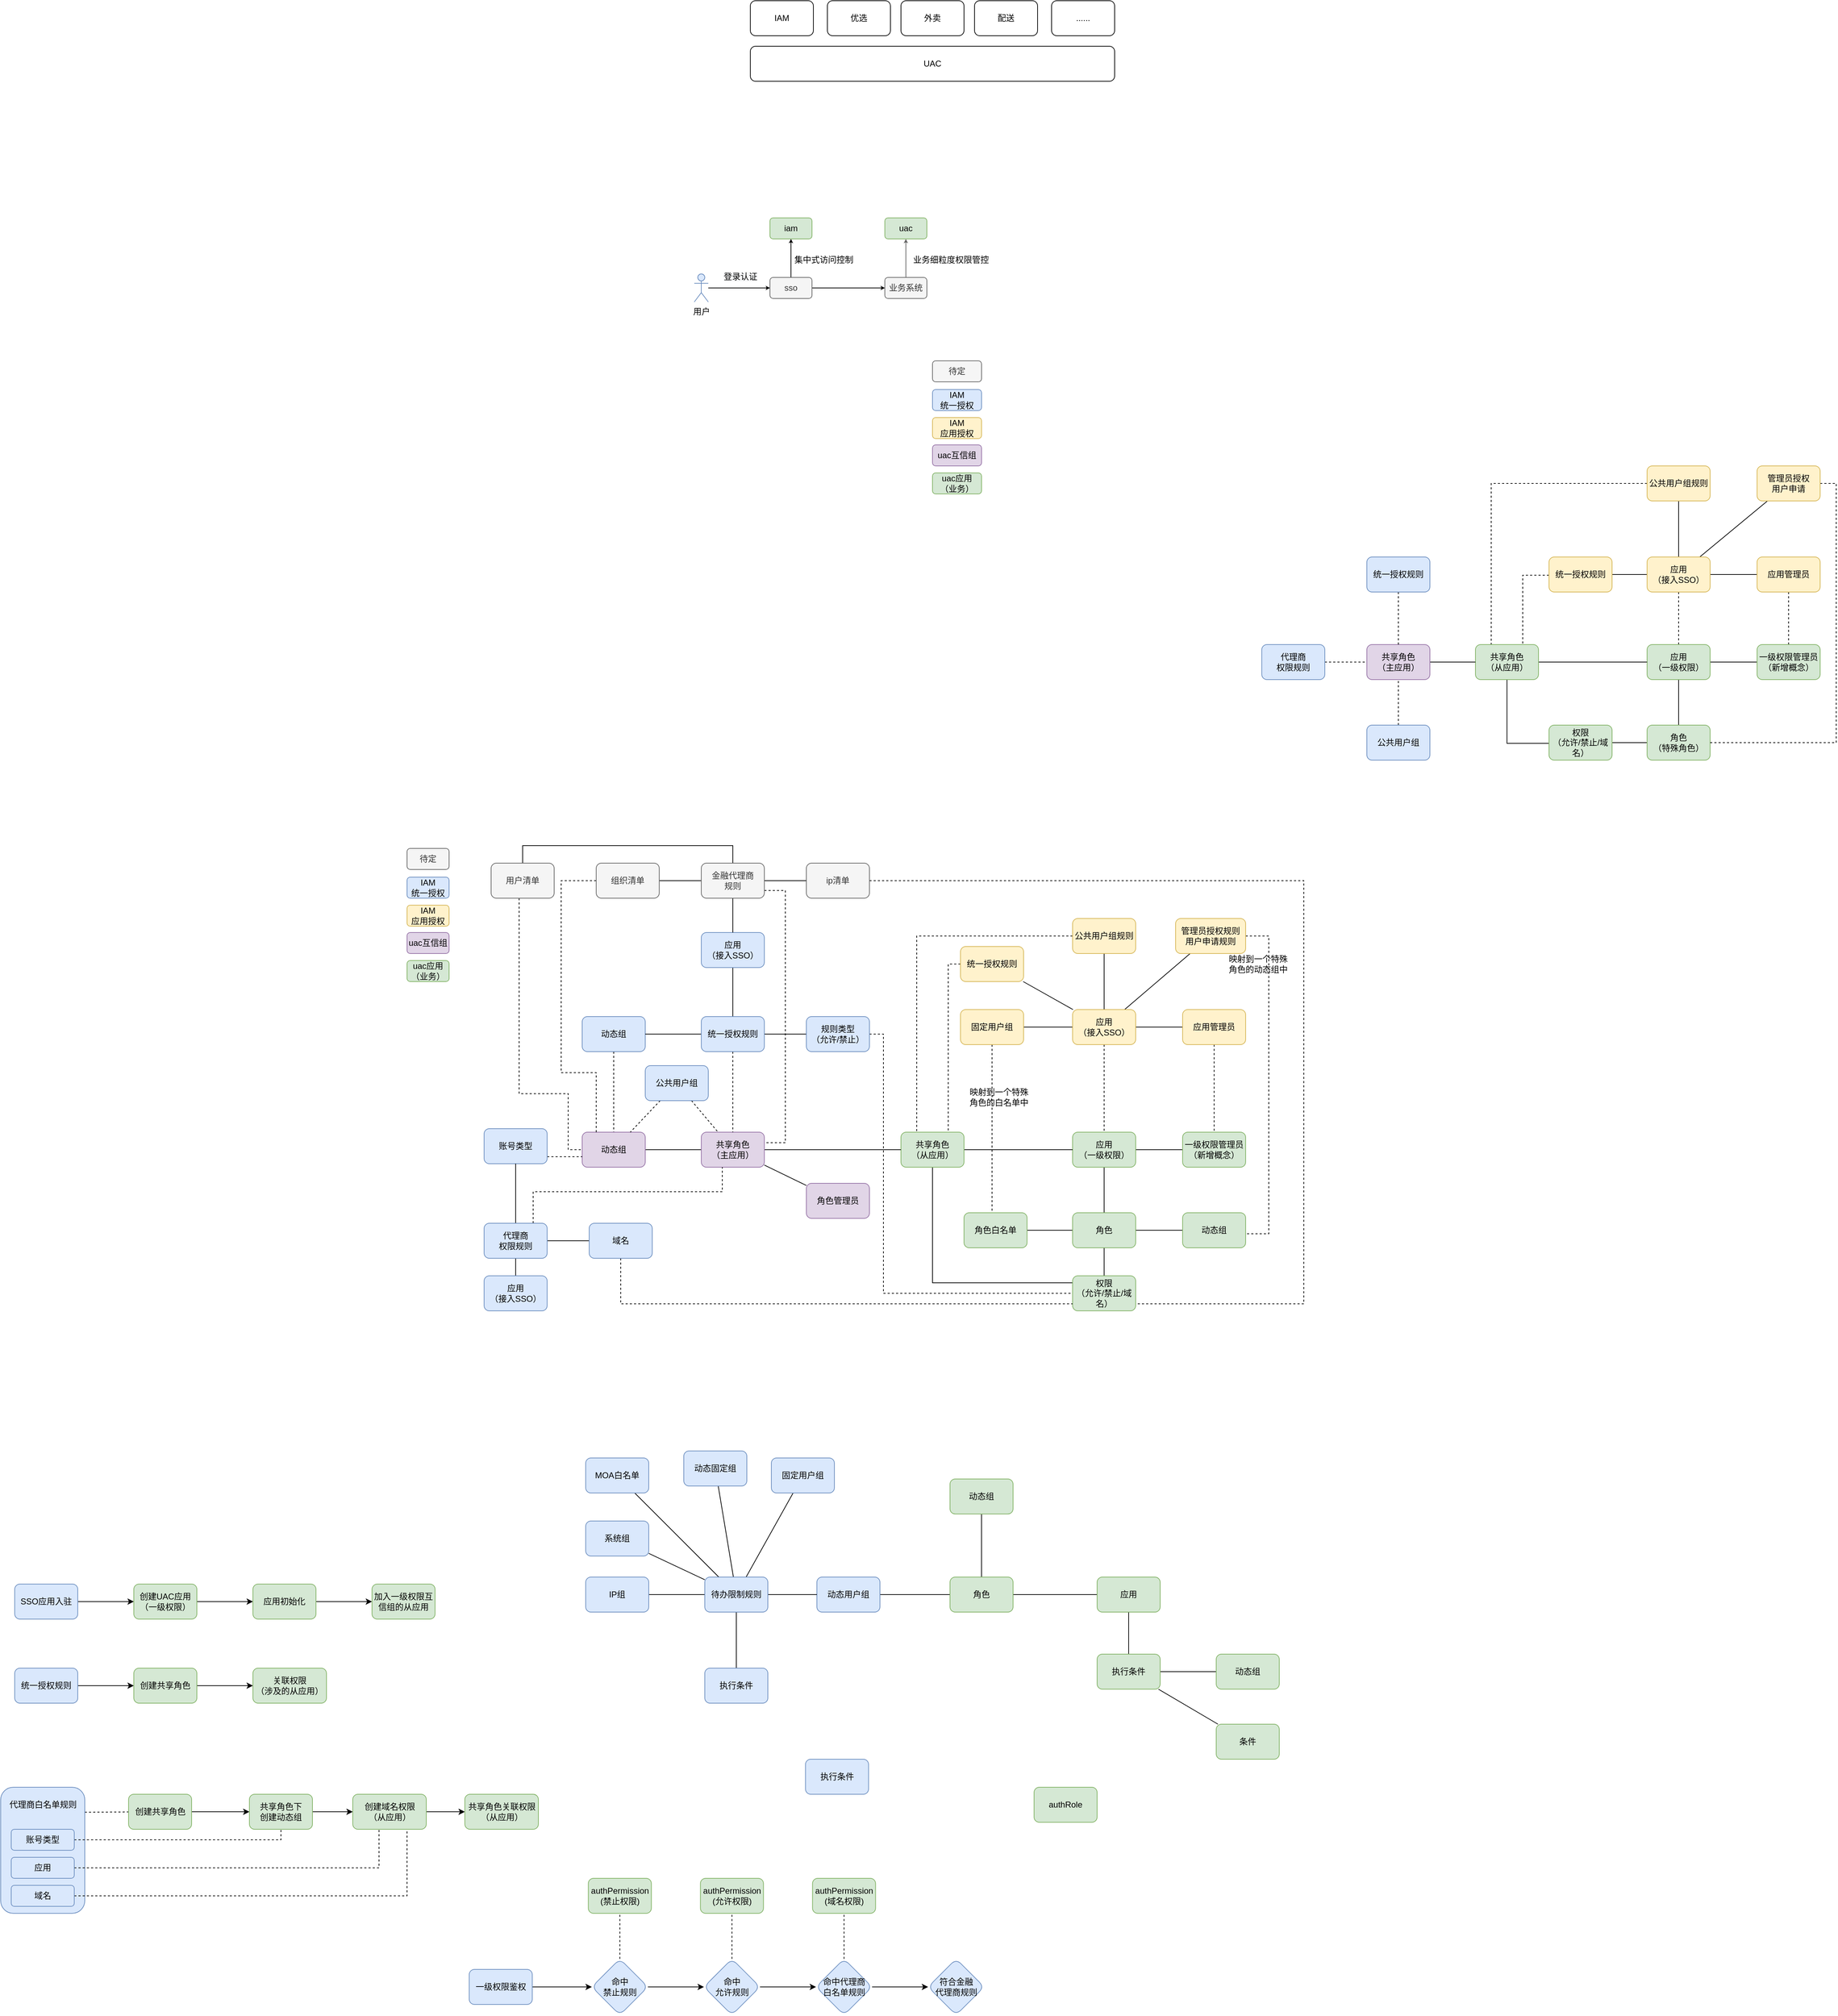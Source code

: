 <mxfile version="22.1.21" type="github">
  <diagram name="Page-1" id="_df5LQXNRFSoWel__wSC">
    <mxGraphModel dx="3440" dy="982" grid="1" gridSize="10" guides="1" tooltips="1" connect="1" arrows="1" fold="1" page="1" pageScale="1" pageWidth="827" pageHeight="1169" math="0" shadow="0">
      <root>
        <mxCell id="0" />
        <mxCell id="1" parent="0" />
        <mxCell id="FuUWSDyZ6F-eLyP30ZwY-1" value="UAC" style="rounded=1;whiteSpace=wrap;html=1;" vertex="1" parent="1">
          <mxGeometry x="120" y="105" width="520" height="50" as="geometry" />
        </mxCell>
        <mxCell id="FuUWSDyZ6F-eLyP30ZwY-3" value="IAM" style="rounded=1;whiteSpace=wrap;html=1;" vertex="1" parent="1">
          <mxGeometry x="120" y="40" width="90" height="50" as="geometry" />
        </mxCell>
        <mxCell id="FuUWSDyZ6F-eLyP30ZwY-4" value="优选" style="rounded=1;whiteSpace=wrap;html=1;" vertex="1" parent="1">
          <mxGeometry x="230" y="40" width="90" height="50" as="geometry" />
        </mxCell>
        <mxCell id="FuUWSDyZ6F-eLyP30ZwY-5" value="外卖" style="rounded=1;whiteSpace=wrap;html=1;" vertex="1" parent="1">
          <mxGeometry x="335" y="40" width="90" height="50" as="geometry" />
        </mxCell>
        <mxCell id="FuUWSDyZ6F-eLyP30ZwY-6" value="配送" style="rounded=1;whiteSpace=wrap;html=1;" vertex="1" parent="1">
          <mxGeometry x="440" y="40" width="90" height="50" as="geometry" />
        </mxCell>
        <mxCell id="FuUWSDyZ6F-eLyP30ZwY-7" value="......" style="rounded=1;whiteSpace=wrap;html=1;" vertex="1" parent="1">
          <mxGeometry x="550" y="40" width="90" height="50" as="geometry" />
        </mxCell>
        <mxCell id="FuUWSDyZ6F-eLyP30ZwY-18" value="" style="rounded=0;orthogonalLoop=1;jettySize=auto;html=1;endArrow=none;endFill=0;" edge="1" parent="1" source="FuUWSDyZ6F-eLyP30ZwY-16" target="FuUWSDyZ6F-eLyP30ZwY-17">
          <mxGeometry relative="1" as="geometry" />
        </mxCell>
        <mxCell id="FuUWSDyZ6F-eLyP30ZwY-22" value="" style="edgeStyle=orthogonalEdgeStyle;shape=connector;rounded=0;orthogonalLoop=1;jettySize=auto;html=1;labelBackgroundColor=default;strokeColor=default;align=center;verticalAlign=middle;fontFamily=Helvetica;fontSize=12;fontColor=default;endArrow=none;endFill=0;" edge="1" parent="1" source="FuUWSDyZ6F-eLyP30ZwY-16" target="FuUWSDyZ6F-eLyP30ZwY-21">
          <mxGeometry relative="1" as="geometry" />
        </mxCell>
        <mxCell id="FuUWSDyZ6F-eLyP30ZwY-24" value="" style="edgeStyle=orthogonalEdgeStyle;shape=connector;rounded=0;orthogonalLoop=1;jettySize=auto;html=1;labelBackgroundColor=default;strokeColor=default;align=center;verticalAlign=middle;fontFamily=Helvetica;fontSize=12;fontColor=default;endArrow=none;endFill=0;" edge="1" parent="1" source="FuUWSDyZ6F-eLyP30ZwY-16" target="FuUWSDyZ6F-eLyP30ZwY-23">
          <mxGeometry relative="1" as="geometry" />
        </mxCell>
        <mxCell id="FuUWSDyZ6F-eLyP30ZwY-34" style="edgeStyle=orthogonalEdgeStyle;shape=connector;rounded=0;orthogonalLoop=1;jettySize=auto;html=1;labelBackgroundColor=default;strokeColor=default;align=center;verticalAlign=middle;fontFamily=Helvetica;fontSize=12;fontColor=default;endArrow=none;endFill=0;dashed=1;" edge="1" parent="1" source="FuUWSDyZ6F-eLyP30ZwY-16" target="FuUWSDyZ6F-eLyP30ZwY-25">
          <mxGeometry relative="1" as="geometry" />
        </mxCell>
        <mxCell id="FuUWSDyZ6F-eLyP30ZwY-55" style="shape=connector;rounded=0;orthogonalLoop=1;jettySize=auto;html=1;labelBackgroundColor=default;strokeColor=default;align=center;verticalAlign=middle;fontFamily=Helvetica;fontSize=12;fontColor=default;endArrow=none;endFill=0;" edge="1" parent="1" source="FuUWSDyZ6F-eLyP30ZwY-16" target="FuUWSDyZ6F-eLyP30ZwY-54">
          <mxGeometry relative="1" as="geometry" />
        </mxCell>
        <mxCell id="FuUWSDyZ6F-eLyP30ZwY-60" style="shape=connector;rounded=0;orthogonalLoop=1;jettySize=auto;html=1;labelBackgroundColor=default;strokeColor=default;align=center;verticalAlign=middle;fontFamily=Helvetica;fontSize=12;fontColor=default;endArrow=none;endFill=0;" edge="1" parent="1" source="FuUWSDyZ6F-eLyP30ZwY-16" target="FuUWSDyZ6F-eLyP30ZwY-59">
          <mxGeometry relative="1" as="geometry" />
        </mxCell>
        <mxCell id="FuUWSDyZ6F-eLyP30ZwY-16" value="应用&lt;br&gt;（接入SSO）" style="rounded=1;whiteSpace=wrap;html=1;fillColor=#fff2cc;strokeColor=#d6b656;" vertex="1" parent="1">
          <mxGeometry x="580" y="1480" width="90" height="50" as="geometry" />
        </mxCell>
        <mxCell id="FuUWSDyZ6F-eLyP30ZwY-32" style="shape=connector;rounded=0;orthogonalLoop=1;jettySize=auto;html=1;labelBackgroundColor=default;strokeColor=default;align=center;verticalAlign=middle;fontFamily=Helvetica;fontSize=12;fontColor=default;endArrow=none;endFill=0;dashed=1;edgeStyle=orthogonalEdgeStyle;" edge="1" parent="1" source="FuUWSDyZ6F-eLyP30ZwY-17" target="FuUWSDyZ6F-eLyP30ZwY-30">
          <mxGeometry relative="1" as="geometry">
            <Array as="points">
              <mxPoint x="860" y="1375" />
              <mxPoint x="860" y="1800" />
            </Array>
          </mxGeometry>
        </mxCell>
        <mxCell id="FuUWSDyZ6F-eLyP30ZwY-17" value="管理员授权规则&lt;br&gt;用户申请规则" style="rounded=1;whiteSpace=wrap;html=1;fillColor=#fff2cc;strokeColor=#d6b656;" vertex="1" parent="1">
          <mxGeometry x="727" y="1350" width="100" height="50" as="geometry" />
        </mxCell>
        <mxCell id="FuUWSDyZ6F-eLyP30ZwY-119" style="shape=connector;rounded=0;orthogonalLoop=1;jettySize=auto;html=1;labelBackgroundColor=default;strokeColor=default;align=center;verticalAlign=middle;fontFamily=Helvetica;fontSize=12;fontColor=default;endArrow=none;endFill=0;edgeStyle=orthogonalEdgeStyle;dashed=1;" edge="1" parent="1" source="FuUWSDyZ6F-eLyP30ZwY-21" target="FuUWSDyZ6F-eLyP30ZwY-117">
          <mxGeometry relative="1" as="geometry">
            <Array as="points">
              <mxPoint x="470" y="1810" />
            </Array>
          </mxGeometry>
        </mxCell>
        <mxCell id="FuUWSDyZ6F-eLyP30ZwY-21" value="固定用户组" style="rounded=1;whiteSpace=wrap;html=1;fillColor=#fff2cc;strokeColor=#d6b656;" vertex="1" parent="1">
          <mxGeometry x="420" y="1480" width="90" height="50" as="geometry" />
        </mxCell>
        <mxCell id="FuUWSDyZ6F-eLyP30ZwY-61" style="edgeStyle=orthogonalEdgeStyle;shape=connector;rounded=0;orthogonalLoop=1;jettySize=auto;html=1;entryX=0.25;entryY=0;entryDx=0;entryDy=0;dashed=1;labelBackgroundColor=default;strokeColor=default;align=center;verticalAlign=middle;fontFamily=Helvetica;fontSize=12;fontColor=default;endArrow=none;endFill=0;" edge="1" parent="1" source="FuUWSDyZ6F-eLyP30ZwY-23" target="FuUWSDyZ6F-eLyP30ZwY-51">
          <mxGeometry relative="1" as="geometry" />
        </mxCell>
        <mxCell id="FuUWSDyZ6F-eLyP30ZwY-23" value="公共用户组规则" style="rounded=1;whiteSpace=wrap;html=1;fillColor=#fff2cc;strokeColor=#d6b656;" vertex="1" parent="1">
          <mxGeometry x="580" y="1350" width="90" height="50" as="geometry" />
        </mxCell>
        <mxCell id="FuUWSDyZ6F-eLyP30ZwY-27" value="" style="edgeStyle=orthogonalEdgeStyle;shape=connector;rounded=0;orthogonalLoop=1;jettySize=auto;html=1;labelBackgroundColor=default;strokeColor=default;align=center;verticalAlign=middle;fontFamily=Helvetica;fontSize=12;fontColor=default;endArrow=none;endFill=0;" edge="1" parent="1" source="FuUWSDyZ6F-eLyP30ZwY-25" target="FuUWSDyZ6F-eLyP30ZwY-26">
          <mxGeometry relative="1" as="geometry" />
        </mxCell>
        <mxCell id="FuUWSDyZ6F-eLyP30ZwY-115" value="" style="edgeStyle=none;shape=connector;rounded=0;orthogonalLoop=1;jettySize=auto;html=1;labelBackgroundColor=default;strokeColor=default;align=center;verticalAlign=middle;fontFamily=Helvetica;fontSize=12;fontColor=default;endArrow=none;endFill=0;" edge="1" parent="1" source="FuUWSDyZ6F-eLyP30ZwY-25" target="FuUWSDyZ6F-eLyP30ZwY-114">
          <mxGeometry relative="1" as="geometry" />
        </mxCell>
        <mxCell id="FuUWSDyZ6F-eLyP30ZwY-25" value="应用&lt;br&gt;（一级权限）" style="rounded=1;whiteSpace=wrap;html=1;fillColor=#d5e8d4;strokeColor=#82b366;" vertex="1" parent="1">
          <mxGeometry x="580" y="1655" width="90" height="50" as="geometry" />
        </mxCell>
        <mxCell id="FuUWSDyZ6F-eLyP30ZwY-31" value="" style="shape=connector;rounded=0;orthogonalLoop=1;jettySize=auto;html=1;labelBackgroundColor=default;strokeColor=default;align=center;verticalAlign=middle;fontFamily=Helvetica;fontSize=12;fontColor=default;endArrow=none;endFill=0;" edge="1" parent="1" source="FuUWSDyZ6F-eLyP30ZwY-26" target="FuUWSDyZ6F-eLyP30ZwY-30">
          <mxGeometry relative="1" as="geometry" />
        </mxCell>
        <mxCell id="FuUWSDyZ6F-eLyP30ZwY-118" value="" style="edgeStyle=none;shape=connector;rounded=0;orthogonalLoop=1;jettySize=auto;html=1;labelBackgroundColor=default;strokeColor=default;align=center;verticalAlign=middle;fontFamily=Helvetica;fontSize=12;fontColor=default;endArrow=none;endFill=0;" edge="1" parent="1" source="FuUWSDyZ6F-eLyP30ZwY-26" target="FuUWSDyZ6F-eLyP30ZwY-117">
          <mxGeometry relative="1" as="geometry" />
        </mxCell>
        <mxCell id="FuUWSDyZ6F-eLyP30ZwY-181" style="edgeStyle=none;shape=connector;rounded=0;orthogonalLoop=1;jettySize=auto;html=1;labelBackgroundColor=default;strokeColor=default;align=center;verticalAlign=middle;fontFamily=Helvetica;fontSize=12;fontColor=default;endArrow=none;endFill=0;" edge="1" parent="1" source="FuUWSDyZ6F-eLyP30ZwY-26" target="FuUWSDyZ6F-eLyP30ZwY-180">
          <mxGeometry relative="1" as="geometry" />
        </mxCell>
        <mxCell id="FuUWSDyZ6F-eLyP30ZwY-26" value="角色" style="rounded=1;whiteSpace=wrap;html=1;fillColor=#d5e8d4;strokeColor=#82b366;" vertex="1" parent="1">
          <mxGeometry x="580" y="1770" width="90" height="50" as="geometry" />
        </mxCell>
        <mxCell id="FuUWSDyZ6F-eLyP30ZwY-30" value="动态组" style="rounded=1;whiteSpace=wrap;html=1;fillColor=#d5e8d4;strokeColor=#82b366;" vertex="1" parent="1">
          <mxGeometry x="737" y="1770" width="90" height="50" as="geometry" />
        </mxCell>
        <mxCell id="FuUWSDyZ6F-eLyP30ZwY-39" value="映射到一个特殊角色的白名单中" style="text;html=1;strokeColor=none;fillColor=none;align=center;verticalAlign=middle;whiteSpace=wrap;rounded=0;fontSize=12;fontFamily=Helvetica;fontColor=default;" vertex="1" parent="1">
          <mxGeometry x="430" y="1590" width="90" height="30" as="geometry" />
        </mxCell>
        <mxCell id="FuUWSDyZ6F-eLyP30ZwY-53" style="edgeStyle=orthogonalEdgeStyle;shape=connector;rounded=0;orthogonalLoop=1;jettySize=auto;html=1;labelBackgroundColor=default;strokeColor=default;align=center;verticalAlign=middle;fontFamily=Helvetica;fontSize=12;fontColor=default;endArrow=none;endFill=0;" edge="1" parent="1" source="FuUWSDyZ6F-eLyP30ZwY-51" target="FuUWSDyZ6F-eLyP30ZwY-25">
          <mxGeometry relative="1" as="geometry" />
        </mxCell>
        <mxCell id="FuUWSDyZ6F-eLyP30ZwY-465" style="shape=connector;rounded=0;orthogonalLoop=1;jettySize=auto;html=1;entryX=0;entryY=0.5;entryDx=0;entryDy=0;labelBackgroundColor=default;strokeColor=default;align=center;verticalAlign=middle;fontFamily=Helvetica;fontSize=12;fontColor=default;endArrow=none;endFill=0;edgeStyle=orthogonalEdgeStyle;" edge="1" parent="1" source="FuUWSDyZ6F-eLyP30ZwY-51" target="FuUWSDyZ6F-eLyP30ZwY-180">
          <mxGeometry relative="1" as="geometry">
            <Array as="points">
              <mxPoint x="380" y="1870" />
              <mxPoint x="580" y="1870" />
            </Array>
          </mxGeometry>
        </mxCell>
        <mxCell id="FuUWSDyZ6F-eLyP30ZwY-51" value="共享角色&lt;br&gt;（从应用）" style="rounded=1;whiteSpace=wrap;html=1;fillColor=#d5e8d4;strokeColor=#82b366;" vertex="1" parent="1">
          <mxGeometry x="335" y="1655" width="90" height="50" as="geometry" />
        </mxCell>
        <mxCell id="FuUWSDyZ6F-eLyP30ZwY-419" style="edgeStyle=orthogonalEdgeStyle;shape=connector;rounded=0;orthogonalLoop=1;jettySize=auto;html=1;entryX=0.75;entryY=0;entryDx=0;entryDy=0;dashed=1;labelBackgroundColor=default;strokeColor=default;align=center;verticalAlign=middle;fontFamily=Helvetica;fontSize=12;fontColor=default;endArrow=none;endFill=0;" edge="1" parent="1" source="FuUWSDyZ6F-eLyP30ZwY-54" target="FuUWSDyZ6F-eLyP30ZwY-51">
          <mxGeometry relative="1" as="geometry">
            <Array as="points">
              <mxPoint x="403" y="1415" />
            </Array>
          </mxGeometry>
        </mxCell>
        <mxCell id="FuUWSDyZ6F-eLyP30ZwY-54" value="统一授权规则" style="rounded=1;whiteSpace=wrap;html=1;fillColor=#fff2cc;strokeColor=#d6b656;" vertex="1" parent="1">
          <mxGeometry x="420" y="1390" width="90" height="50" as="geometry" />
        </mxCell>
        <mxCell id="FuUWSDyZ6F-eLyP30ZwY-127" style="shape=connector;rounded=0;orthogonalLoop=1;jettySize=auto;html=1;labelBackgroundColor=default;strokeColor=default;align=center;verticalAlign=middle;fontFamily=Helvetica;fontSize=12;fontColor=default;endArrow=none;endFill=0;dashed=1;entryX=0.5;entryY=0;entryDx=0;entryDy=0;" edge="1" parent="1" source="FuUWSDyZ6F-eLyP30ZwY-59" target="FuUWSDyZ6F-eLyP30ZwY-114">
          <mxGeometry relative="1" as="geometry">
            <mxPoint x="733.611" y="1570" as="targetPoint" />
          </mxGeometry>
        </mxCell>
        <mxCell id="FuUWSDyZ6F-eLyP30ZwY-59" value="应用管理员" style="rounded=1;whiteSpace=wrap;html=1;fillColor=#fff2cc;strokeColor=#d6b656;" vertex="1" parent="1">
          <mxGeometry x="737" y="1480" width="90" height="50" as="geometry" />
        </mxCell>
        <mxCell id="FuUWSDyZ6F-eLyP30ZwY-68" style="shape=connector;rounded=0;orthogonalLoop=1;jettySize=auto;html=1;labelBackgroundColor=default;strokeColor=default;align=center;verticalAlign=middle;fontFamily=Helvetica;fontSize=12;fontColor=default;endArrow=none;endFill=0;" edge="1" parent="1" source="FuUWSDyZ6F-eLyP30ZwY-70" target="FuUWSDyZ6F-eLyP30ZwY-95">
          <mxGeometry relative="1" as="geometry" />
        </mxCell>
        <mxCell id="FuUWSDyZ6F-eLyP30ZwY-70" value="应用&lt;br&gt;（接入SSO）" style="rounded=1;whiteSpace=wrap;html=1;fillColor=#dae8fc;strokeColor=#6c8ebf;" vertex="1" parent="1">
          <mxGeometry x="50" y="1370" width="90" height="50" as="geometry" />
        </mxCell>
        <mxCell id="FuUWSDyZ6F-eLyP30ZwY-106" style="edgeStyle=orthogonalEdgeStyle;shape=connector;rounded=0;orthogonalLoop=1;jettySize=auto;html=1;dashed=1;labelBackgroundColor=default;strokeColor=default;align=center;verticalAlign=middle;fontFamily=Helvetica;fontSize=12;fontColor=default;endArrow=none;endFill=0;" edge="1" parent="1" source="FuUWSDyZ6F-eLyP30ZwY-73" target="FuUWSDyZ6F-eLyP30ZwY-104">
          <mxGeometry relative="1" as="geometry" />
        </mxCell>
        <mxCell id="FuUWSDyZ6F-eLyP30ZwY-73" value="动态组" style="rounded=1;whiteSpace=wrap;html=1;fillColor=#dae8fc;strokeColor=#6c8ebf;" vertex="1" parent="1">
          <mxGeometry x="-120" y="1490" width="90" height="50" as="geometry" />
        </mxCell>
        <mxCell id="FuUWSDyZ6F-eLyP30ZwY-105" value="" style="edgeStyle=orthogonalEdgeStyle;shape=connector;rounded=0;orthogonalLoop=1;jettySize=auto;html=1;labelBackgroundColor=default;strokeColor=default;align=center;verticalAlign=middle;fontFamily=Helvetica;fontSize=12;fontColor=default;endArrow=none;endFill=0;" edge="1" parent="1" source="FuUWSDyZ6F-eLyP30ZwY-85" target="FuUWSDyZ6F-eLyP30ZwY-104">
          <mxGeometry relative="1" as="geometry" />
        </mxCell>
        <mxCell id="FuUWSDyZ6F-eLyP30ZwY-110" value="" style="edgeStyle=none;shape=connector;rounded=0;orthogonalLoop=1;jettySize=auto;html=1;labelBackgroundColor=default;strokeColor=default;align=center;verticalAlign=middle;fontFamily=Helvetica;fontSize=12;fontColor=default;endArrow=none;endFill=0;" edge="1" parent="1" source="FuUWSDyZ6F-eLyP30ZwY-85" target="FuUWSDyZ6F-eLyP30ZwY-109">
          <mxGeometry relative="1" as="geometry" />
        </mxCell>
        <mxCell id="FuUWSDyZ6F-eLyP30ZwY-126" style="edgeStyle=orthogonalEdgeStyle;shape=connector;rounded=0;orthogonalLoop=1;jettySize=auto;html=1;labelBackgroundColor=default;strokeColor=default;align=center;verticalAlign=middle;fontFamily=Helvetica;fontSize=12;fontColor=default;endArrow=none;endFill=0;" edge="1" parent="1" source="FuUWSDyZ6F-eLyP30ZwY-85" target="FuUWSDyZ6F-eLyP30ZwY-51">
          <mxGeometry relative="1" as="geometry">
            <Array as="points">
              <mxPoint x="250" y="1680" />
              <mxPoint x="250" y="1680" />
            </Array>
          </mxGeometry>
        </mxCell>
        <mxCell id="FuUWSDyZ6F-eLyP30ZwY-85" value="共享角色&lt;br&gt;（主应用）" style="rounded=1;whiteSpace=wrap;html=1;fillColor=#e1d5e7;strokeColor=#9673a6;" vertex="1" parent="1">
          <mxGeometry x="50" y="1655" width="90" height="50" as="geometry" />
        </mxCell>
        <mxCell id="FuUWSDyZ6F-eLyP30ZwY-101" style="edgeStyle=orthogonalEdgeStyle;shape=connector;rounded=0;orthogonalLoop=1;jettySize=auto;html=1;dashed=1;labelBackgroundColor=default;strokeColor=default;align=center;verticalAlign=middle;fontFamily=Helvetica;fontSize=12;fontColor=default;endArrow=none;endFill=0;" edge="1" parent="1" source="FuUWSDyZ6F-eLyP30ZwY-95" target="FuUWSDyZ6F-eLyP30ZwY-85">
          <mxGeometry relative="1" as="geometry">
            <Array as="points" />
          </mxGeometry>
        </mxCell>
        <mxCell id="FuUWSDyZ6F-eLyP30ZwY-102" style="edgeStyle=orthogonalEdgeStyle;shape=connector;rounded=0;orthogonalLoop=1;jettySize=auto;html=1;labelBackgroundColor=default;strokeColor=default;align=center;verticalAlign=middle;fontFamily=Helvetica;fontSize=12;fontColor=default;endArrow=none;endFill=0;" edge="1" parent="1" source="FuUWSDyZ6F-eLyP30ZwY-95" target="FuUWSDyZ6F-eLyP30ZwY-73">
          <mxGeometry relative="1" as="geometry" />
        </mxCell>
        <mxCell id="FuUWSDyZ6F-eLyP30ZwY-219" style="edgeStyle=none;shape=connector;rounded=0;orthogonalLoop=1;jettySize=auto;html=1;labelBackgroundColor=default;strokeColor=default;align=center;verticalAlign=middle;fontFamily=Helvetica;fontSize=12;fontColor=default;endArrow=none;endFill=0;" edge="1" parent="1" source="FuUWSDyZ6F-eLyP30ZwY-95" target="FuUWSDyZ6F-eLyP30ZwY-218">
          <mxGeometry relative="1" as="geometry" />
        </mxCell>
        <mxCell id="FuUWSDyZ6F-eLyP30ZwY-95" value="统一授权规则" style="rounded=1;whiteSpace=wrap;html=1;fillColor=#dae8fc;strokeColor=#6c8ebf;" vertex="1" parent="1">
          <mxGeometry x="50" y="1490" width="90" height="50" as="geometry" />
        </mxCell>
        <mxCell id="FuUWSDyZ6F-eLyP30ZwY-104" value="动态组" style="rounded=1;whiteSpace=wrap;html=1;fillColor=#e1d5e7;strokeColor=#9673a6;" vertex="1" parent="1">
          <mxGeometry x="-120" y="1655" width="90" height="50" as="geometry" />
        </mxCell>
        <mxCell id="FuUWSDyZ6F-eLyP30ZwY-109" value="角色管理员" style="rounded=1;whiteSpace=wrap;html=1;fillColor=#e1d5e7;strokeColor=#9673a6;" vertex="1" parent="1">
          <mxGeometry x="200" y="1728" width="90" height="50" as="geometry" />
        </mxCell>
        <mxCell id="FuUWSDyZ6F-eLyP30ZwY-114" value="一级权限管理员&lt;br&gt;（新增概念）" style="rounded=1;whiteSpace=wrap;html=1;fillColor=#d5e8d4;strokeColor=#82b366;" vertex="1" parent="1">
          <mxGeometry x="737" y="1655" width="90" height="50" as="geometry" />
        </mxCell>
        <mxCell id="FuUWSDyZ6F-eLyP30ZwY-117" value="角色白名单" style="rounded=1;whiteSpace=wrap;html=1;fillColor=#d5e8d4;strokeColor=#82b366;" vertex="1" parent="1">
          <mxGeometry x="425" y="1770" width="90" height="50" as="geometry" />
        </mxCell>
        <mxCell id="FuUWSDyZ6F-eLyP30ZwY-124" style="edgeStyle=none;shape=connector;rounded=0;orthogonalLoop=1;jettySize=auto;html=1;labelBackgroundColor=default;strokeColor=default;align=center;verticalAlign=middle;fontFamily=Helvetica;fontSize=12;fontColor=default;endArrow=none;endFill=0;dashed=1;" edge="1" parent="1" source="FuUWSDyZ6F-eLyP30ZwY-123" target="FuUWSDyZ6F-eLyP30ZwY-85">
          <mxGeometry relative="1" as="geometry" />
        </mxCell>
        <mxCell id="FuUWSDyZ6F-eLyP30ZwY-125" style="edgeStyle=none;shape=connector;rounded=0;orthogonalLoop=1;jettySize=auto;html=1;labelBackgroundColor=default;strokeColor=default;align=center;verticalAlign=middle;fontFamily=Helvetica;fontSize=12;fontColor=default;endArrow=none;endFill=0;dashed=1;" edge="1" parent="1" source="FuUWSDyZ6F-eLyP30ZwY-123" target="FuUWSDyZ6F-eLyP30ZwY-104">
          <mxGeometry relative="1" as="geometry" />
        </mxCell>
        <mxCell id="FuUWSDyZ6F-eLyP30ZwY-123" value="公共用户组" style="rounded=1;whiteSpace=wrap;html=1;fillColor=#dae8fc;strokeColor=#6c8ebf;" vertex="1" parent="1">
          <mxGeometry x="-30" y="1560" width="90" height="50" as="geometry" />
        </mxCell>
        <mxCell id="FuUWSDyZ6F-eLyP30ZwY-161" style="edgeStyle=orthogonalEdgeStyle;rounded=0;orthogonalLoop=1;jettySize=auto;html=1;endSize=3;jumpSize=3;" edge="1" parent="1" source="FuUWSDyZ6F-eLyP30ZwY-162" target="FuUWSDyZ6F-eLyP30ZwY-167">
          <mxGeometry relative="1" as="geometry" />
        </mxCell>
        <mxCell id="FuUWSDyZ6F-eLyP30ZwY-162" value="用户" style="shape=umlActor;verticalLabelPosition=bottom;verticalAlign=top;html=1;outlineConnect=0;fillColor=#dae8fc;strokeColor=#6c8ebf;" vertex="1" parent="1">
          <mxGeometry x="40" y="430" width="20" height="40" as="geometry" />
        </mxCell>
        <mxCell id="FuUWSDyZ6F-eLyP30ZwY-163" style="edgeStyle=orthogonalEdgeStyle;rounded=0;orthogonalLoop=1;jettySize=auto;html=1;endSize=3;jumpSize=3;fillColor=#f5f5f5;strokeColor=#666666;" edge="1" parent="1" source="FuUWSDyZ6F-eLyP30ZwY-164" target="FuUWSDyZ6F-eLyP30ZwY-168">
          <mxGeometry relative="1" as="geometry" />
        </mxCell>
        <mxCell id="FuUWSDyZ6F-eLyP30ZwY-164" value="业务系统" style="rounded=1;whiteSpace=wrap;html=1;fillColor=#f5f5f5;strokeColor=#666666;fontColor=#333333;" vertex="1" parent="1">
          <mxGeometry x="312" y="435" width="60" height="30" as="geometry" />
        </mxCell>
        <mxCell id="FuUWSDyZ6F-eLyP30ZwY-165" style="edgeStyle=orthogonalEdgeStyle;rounded=0;orthogonalLoop=1;jettySize=auto;html=1;endSize=3;startSize=3;" edge="1" parent="1" source="FuUWSDyZ6F-eLyP30ZwY-167" target="FuUWSDyZ6F-eLyP30ZwY-169">
          <mxGeometry relative="1" as="geometry" />
        </mxCell>
        <mxCell id="FuUWSDyZ6F-eLyP30ZwY-166" style="edgeStyle=orthogonalEdgeStyle;rounded=0;orthogonalLoop=1;jettySize=auto;html=1;jumpSize=3;endSize=3;" edge="1" parent="1" source="FuUWSDyZ6F-eLyP30ZwY-167" target="FuUWSDyZ6F-eLyP30ZwY-164">
          <mxGeometry relative="1" as="geometry" />
        </mxCell>
        <mxCell id="FuUWSDyZ6F-eLyP30ZwY-167" value="sso" style="rounded=1;whiteSpace=wrap;html=1;fillColor=#f5f5f5;strokeColor=#666666;fontColor=#333333;" vertex="1" parent="1">
          <mxGeometry x="148" y="435" width="60" height="30" as="geometry" />
        </mxCell>
        <mxCell id="FuUWSDyZ6F-eLyP30ZwY-168" value="uac" style="rounded=1;whiteSpace=wrap;html=1;fillColor=#d5e8d4;strokeColor=#82b366;" vertex="1" parent="1">
          <mxGeometry x="312" y="350" width="60" height="30" as="geometry" />
        </mxCell>
        <mxCell id="FuUWSDyZ6F-eLyP30ZwY-169" value="iam" style="rounded=1;whiteSpace=wrap;html=1;fillColor=#d5e8d4;strokeColor=#82b366;" vertex="1" parent="1">
          <mxGeometry x="148" y="350" width="60" height="30" as="geometry" />
        </mxCell>
        <mxCell id="FuUWSDyZ6F-eLyP30ZwY-170" value="集中式访问控制" style="text;html=1;strokeColor=none;fillColor=none;align=center;verticalAlign=middle;whiteSpace=wrap;rounded=0;" vertex="1" parent="1">
          <mxGeometry x="180" y="400" width="90" height="20" as="geometry" />
        </mxCell>
        <mxCell id="FuUWSDyZ6F-eLyP30ZwY-171" value="业务细粒度权限管控" style="text;html=1;align=center;verticalAlign=middle;whiteSpace=wrap;rounded=0;" vertex="1" parent="1">
          <mxGeometry x="350" y="400" width="113" height="20" as="geometry" />
        </mxCell>
        <mxCell id="FuUWSDyZ6F-eLyP30ZwY-172" value="&lt;meta charset=&quot;utf-8&quot;&gt;&lt;span style=&quot;color: rgb(0, 0, 0); font-family: helvetica; font-size: 12px; font-style: normal; font-weight: 400; letter-spacing: normal; text-align: center; text-indent: 0px; text-transform: none; word-spacing: 0px; background-color: rgb(248, 249, 250); display: inline; float: none;&quot;&gt;登录认证&lt;/span&gt;" style="text;whiteSpace=wrap;html=1;" vertex="1" parent="1">
          <mxGeometry x="80" y="420" width="70" height="30" as="geometry" />
        </mxCell>
        <mxCell id="FuUWSDyZ6F-eLyP30ZwY-180" value="权限&lt;br&gt;（允许/禁止/域名）" style="rounded=1;whiteSpace=wrap;html=1;fillColor=#d5e8d4;strokeColor=#82b366;" vertex="1" parent="1">
          <mxGeometry x="580" y="1860" width="90" height="50" as="geometry" />
        </mxCell>
        <mxCell id="FuUWSDyZ6F-eLyP30ZwY-184" value="" style="edgeStyle=none;shape=connector;rounded=0;orthogonalLoop=1;jettySize=auto;html=1;labelBackgroundColor=default;strokeColor=default;align=center;verticalAlign=middle;fontFamily=Helvetica;fontSize=12;fontColor=default;endArrow=classic;endFill=1;" edge="1" parent="1" source="FuUWSDyZ6F-eLyP30ZwY-182" target="FuUWSDyZ6F-eLyP30ZwY-183">
          <mxGeometry relative="1" as="geometry" />
        </mxCell>
        <mxCell id="FuUWSDyZ6F-eLyP30ZwY-182" value="SSO应用入驻" style="rounded=1;whiteSpace=wrap;html=1;fillColor=#dae8fc;strokeColor=#6c8ebf;" vertex="1" parent="1">
          <mxGeometry x="-930" y="2300" width="90" height="50" as="geometry" />
        </mxCell>
        <mxCell id="FuUWSDyZ6F-eLyP30ZwY-186" value="" style="edgeStyle=none;shape=connector;rounded=0;orthogonalLoop=1;jettySize=auto;html=1;labelBackgroundColor=default;strokeColor=default;align=center;verticalAlign=middle;fontFamily=Helvetica;fontSize=12;fontColor=default;endArrow=classic;endFill=1;" edge="1" parent="1" source="FuUWSDyZ6F-eLyP30ZwY-183" target="FuUWSDyZ6F-eLyP30ZwY-185">
          <mxGeometry relative="1" as="geometry" />
        </mxCell>
        <mxCell id="FuUWSDyZ6F-eLyP30ZwY-183" value="创建UAC应用（一级权限）" style="rounded=1;whiteSpace=wrap;html=1;fillColor=#d5e8d4;strokeColor=#82b366;" vertex="1" parent="1">
          <mxGeometry x="-760" y="2300" width="90" height="50" as="geometry" />
        </mxCell>
        <mxCell id="FuUWSDyZ6F-eLyP30ZwY-188" value="" style="edgeStyle=none;shape=connector;rounded=0;orthogonalLoop=1;jettySize=auto;html=1;labelBackgroundColor=default;strokeColor=default;align=center;verticalAlign=middle;fontFamily=Helvetica;fontSize=12;fontColor=default;endArrow=classic;endFill=1;" edge="1" parent="1" source="FuUWSDyZ6F-eLyP30ZwY-185" target="FuUWSDyZ6F-eLyP30ZwY-187">
          <mxGeometry relative="1" as="geometry" />
        </mxCell>
        <mxCell id="FuUWSDyZ6F-eLyP30ZwY-185" value="应用初始化" style="rounded=1;whiteSpace=wrap;html=1;fillColor=#d5e8d4;strokeColor=#82b366;" vertex="1" parent="1">
          <mxGeometry x="-590" y="2300" width="90" height="50" as="geometry" />
        </mxCell>
        <mxCell id="FuUWSDyZ6F-eLyP30ZwY-187" value="加入一级权限互信组的从应用" style="rounded=1;whiteSpace=wrap;html=1;fillColor=#d5e8d4;strokeColor=#82b366;" vertex="1" parent="1">
          <mxGeometry x="-420" y="2300" width="90" height="50" as="geometry" />
        </mxCell>
        <mxCell id="FuUWSDyZ6F-eLyP30ZwY-212" value="" style="edgeStyle=none;shape=connector;rounded=0;orthogonalLoop=1;jettySize=auto;html=1;labelBackgroundColor=default;strokeColor=default;align=center;verticalAlign=middle;fontFamily=Helvetica;fontSize=12;fontColor=default;endArrow=classic;endFill=1;" edge="1" parent="1" source="FuUWSDyZ6F-eLyP30ZwY-210" target="FuUWSDyZ6F-eLyP30ZwY-211">
          <mxGeometry relative="1" as="geometry" />
        </mxCell>
        <mxCell id="FuUWSDyZ6F-eLyP30ZwY-210" value="统一授权规则" style="rounded=1;whiteSpace=wrap;html=1;fillColor=#dae8fc;strokeColor=#6c8ebf;" vertex="1" parent="1">
          <mxGeometry x="-930" y="2420" width="90" height="50" as="geometry" />
        </mxCell>
        <mxCell id="FuUWSDyZ6F-eLyP30ZwY-214" value="" style="edgeStyle=none;shape=connector;rounded=0;orthogonalLoop=1;jettySize=auto;html=1;labelBackgroundColor=default;strokeColor=default;align=center;verticalAlign=middle;fontFamily=Helvetica;fontSize=12;fontColor=default;endArrow=classic;endFill=1;" edge="1" parent="1" source="FuUWSDyZ6F-eLyP30ZwY-211" target="FuUWSDyZ6F-eLyP30ZwY-213">
          <mxGeometry relative="1" as="geometry" />
        </mxCell>
        <mxCell id="FuUWSDyZ6F-eLyP30ZwY-211" value="创建共享角色" style="rounded=1;whiteSpace=wrap;html=1;fillColor=#d5e8d4;strokeColor=#82b366;" vertex="1" parent="1">
          <mxGeometry x="-760" y="2420" width="90" height="50" as="geometry" />
        </mxCell>
        <mxCell id="FuUWSDyZ6F-eLyP30ZwY-213" value="关联权限&lt;br&gt;（涉及的从应用）" style="rounded=1;whiteSpace=wrap;html=1;fillColor=#d5e8d4;strokeColor=#82b366;" vertex="1" parent="1">
          <mxGeometry x="-590" y="2420" width="105" height="50" as="geometry" />
        </mxCell>
        <mxCell id="FuUWSDyZ6F-eLyP30ZwY-392" style="edgeStyle=orthogonalEdgeStyle;shape=connector;rounded=0;orthogonalLoop=1;jettySize=auto;html=1;dashed=1;labelBackgroundColor=default;strokeColor=default;align=center;verticalAlign=middle;fontFamily=Helvetica;fontSize=12;fontColor=default;endArrow=none;endFill=0;" edge="1" parent="1" source="FuUWSDyZ6F-eLyP30ZwY-218" target="FuUWSDyZ6F-eLyP30ZwY-180">
          <mxGeometry relative="1" as="geometry">
            <Array as="points">
              <mxPoint x="310" y="1515" />
              <mxPoint x="310" y="1885" />
            </Array>
          </mxGeometry>
        </mxCell>
        <mxCell id="FuUWSDyZ6F-eLyP30ZwY-218" value="规则类型&lt;br&gt;（允许/禁止）" style="rounded=1;whiteSpace=wrap;html=1;fillColor=#dae8fc;strokeColor=#6c8ebf;" vertex="1" parent="1">
          <mxGeometry x="200" y="1490" width="90" height="50" as="geometry" />
        </mxCell>
        <mxCell id="FuUWSDyZ6F-eLyP30ZwY-287" style="edgeStyle=orthogonalEdgeStyle;shape=connector;rounded=0;orthogonalLoop=1;jettySize=auto;html=1;dashed=1;labelBackgroundColor=default;strokeColor=default;align=center;verticalAlign=middle;fontFamily=Helvetica;fontSize=12;fontColor=default;endArrow=none;endFill=0;" edge="1" parent="1" source="FuUWSDyZ6F-eLyP30ZwY-280" target="FuUWSDyZ6F-eLyP30ZwY-104">
          <mxGeometry relative="1" as="geometry">
            <Array as="points">
              <mxPoint x="-150" y="1690" />
              <mxPoint x="-150" y="1690" />
            </Array>
          </mxGeometry>
        </mxCell>
        <mxCell id="FuUWSDyZ6F-eLyP30ZwY-280" value="账号类型" style="rounded=1;whiteSpace=wrap;html=1;fillColor=#dae8fc;strokeColor=#6c8ebf;" vertex="1" parent="1">
          <mxGeometry x="-260" y="1650" width="90" height="50" as="geometry" />
        </mxCell>
        <mxCell id="FuUWSDyZ6F-eLyP30ZwY-283" value="" style="edgeStyle=none;shape=connector;rounded=0;orthogonalLoop=1;jettySize=auto;html=1;labelBackgroundColor=default;strokeColor=default;align=center;verticalAlign=middle;fontFamily=Helvetica;fontSize=12;fontColor=default;endArrow=none;endFill=0;" edge="1" parent="1" source="FuUWSDyZ6F-eLyP30ZwY-284" target="FuUWSDyZ6F-eLyP30ZwY-285">
          <mxGeometry relative="1" as="geometry" />
        </mxCell>
        <mxCell id="FuUWSDyZ6F-eLyP30ZwY-286" style="edgeStyle=orthogonalEdgeStyle;shape=connector;rounded=0;orthogonalLoop=1;jettySize=auto;html=1;labelBackgroundColor=default;strokeColor=default;align=center;verticalAlign=middle;fontFamily=Helvetica;fontSize=12;fontColor=default;endArrow=none;endFill=0;dashed=1;" edge="1" parent="1" source="FuUWSDyZ6F-eLyP30ZwY-284" target="FuUWSDyZ6F-eLyP30ZwY-85">
          <mxGeometry relative="1" as="geometry">
            <mxPoint x="-383.5" y="1740" as="sourcePoint" />
            <mxPoint x="46.5" y="1740" as="targetPoint" />
            <Array as="points">
              <mxPoint x="-190" y="1740" />
              <mxPoint x="80" y="1740" />
            </Array>
          </mxGeometry>
        </mxCell>
        <mxCell id="FuUWSDyZ6F-eLyP30ZwY-293" style="edgeStyle=orthogonalEdgeStyle;shape=connector;rounded=0;orthogonalLoop=1;jettySize=auto;html=1;labelBackgroundColor=default;strokeColor=default;align=center;verticalAlign=middle;fontFamily=Helvetica;fontSize=12;fontColor=default;endArrow=none;endFill=0;" edge="1" parent="1" source="FuUWSDyZ6F-eLyP30ZwY-284" target="FuUWSDyZ6F-eLyP30ZwY-280">
          <mxGeometry relative="1" as="geometry" />
        </mxCell>
        <mxCell id="FuUWSDyZ6F-eLyP30ZwY-553" style="edgeStyle=none;shape=connector;rounded=0;orthogonalLoop=1;jettySize=auto;html=1;labelBackgroundColor=default;strokeColor=default;align=center;verticalAlign=middle;fontFamily=Helvetica;fontSize=12;fontColor=default;endArrow=none;endFill=0;" edge="1" parent="1" source="FuUWSDyZ6F-eLyP30ZwY-284" target="FuUWSDyZ6F-eLyP30ZwY-552">
          <mxGeometry relative="1" as="geometry" />
        </mxCell>
        <mxCell id="FuUWSDyZ6F-eLyP30ZwY-284" value="代理商&lt;br&gt;权限规则" style="rounded=1;whiteSpace=wrap;html=1;fillColor=#dae8fc;strokeColor=#6c8ebf;" vertex="1" parent="1">
          <mxGeometry x="-260" y="1785" width="90" height="50" as="geometry" />
        </mxCell>
        <mxCell id="FuUWSDyZ6F-eLyP30ZwY-414" style="edgeStyle=orthogonalEdgeStyle;shape=connector;rounded=0;orthogonalLoop=1;jettySize=auto;html=1;dashed=1;labelBackgroundColor=default;strokeColor=default;align=center;verticalAlign=middle;fontFamily=Helvetica;fontSize=12;fontColor=default;endArrow=none;endFill=0;" edge="1" parent="1" source="FuUWSDyZ6F-eLyP30ZwY-285" target="FuUWSDyZ6F-eLyP30ZwY-180">
          <mxGeometry relative="1" as="geometry">
            <Array as="points">
              <mxPoint x="-65" y="1900" />
            </Array>
          </mxGeometry>
        </mxCell>
        <mxCell id="FuUWSDyZ6F-eLyP30ZwY-285" value="域名" style="rounded=1;whiteSpace=wrap;html=1;fillColor=#dae8fc;strokeColor=#6c8ebf;" vertex="1" parent="1">
          <mxGeometry x="-110" y="1785" width="90" height="50" as="geometry" />
        </mxCell>
        <mxCell id="FuUWSDyZ6F-eLyP30ZwY-294" value="映射到一个特殊角色的动态组中" style="text;html=1;strokeColor=none;fillColor=none;align=center;verticalAlign=middle;whiteSpace=wrap;rounded=0;fontSize=12;fontFamily=Helvetica;fontColor=default;" vertex="1" parent="1">
          <mxGeometry x="800" y="1400" width="90" height="30" as="geometry" />
        </mxCell>
        <mxCell id="FuUWSDyZ6F-eLyP30ZwY-344" value="" style="edgeStyle=orthogonalEdgeStyle;shape=connector;rounded=0;orthogonalLoop=1;jettySize=auto;html=1;labelBackgroundColor=default;strokeColor=default;align=center;verticalAlign=middle;fontFamily=Helvetica;fontSize=12;fontColor=default;endArrow=classic;endFill=1;" edge="1" parent="1" source="FuUWSDyZ6F-eLyP30ZwY-342" target="FuUWSDyZ6F-eLyP30ZwY-343">
          <mxGeometry relative="1" as="geometry" />
        </mxCell>
        <mxCell id="FuUWSDyZ6F-eLyP30ZwY-342" value="一级权限鉴权" style="rounded=1;whiteSpace=wrap;html=1;fillColor=#dae8fc;strokeColor=#6c8ebf;" vertex="1" parent="1">
          <mxGeometry x="-281.25" y="2850" width="90" height="50" as="geometry" />
        </mxCell>
        <mxCell id="FuUWSDyZ6F-eLyP30ZwY-347" style="edgeStyle=orthogonalEdgeStyle;shape=connector;rounded=0;orthogonalLoop=1;jettySize=auto;html=1;labelBackgroundColor=default;strokeColor=default;align=center;verticalAlign=middle;fontFamily=Helvetica;fontSize=12;fontColor=default;endArrow=classic;endFill=1;" edge="1" parent="1" source="FuUWSDyZ6F-eLyP30ZwY-343" target="FuUWSDyZ6F-eLyP30ZwY-345">
          <mxGeometry relative="1" as="geometry" />
        </mxCell>
        <mxCell id="FuUWSDyZ6F-eLyP30ZwY-355" style="edgeStyle=orthogonalEdgeStyle;shape=connector;rounded=0;orthogonalLoop=1;jettySize=auto;html=1;labelBackgroundColor=default;strokeColor=default;align=center;verticalAlign=middle;fontFamily=Helvetica;fontSize=12;fontColor=default;endArrow=none;endFill=0;dashed=1;" edge="1" parent="1" source="FuUWSDyZ6F-eLyP30ZwY-343" target="FuUWSDyZ6F-eLyP30ZwY-354">
          <mxGeometry relative="1" as="geometry" />
        </mxCell>
        <mxCell id="FuUWSDyZ6F-eLyP30ZwY-343" value="命中&lt;br&gt;禁止规则" style="rhombus;whiteSpace=wrap;html=1;fillColor=#dae8fc;strokeColor=#6c8ebf;rounded=1;" vertex="1" parent="1">
          <mxGeometry x="-106.25" y="2835" width="80" height="80" as="geometry" />
        </mxCell>
        <mxCell id="FuUWSDyZ6F-eLyP30ZwY-349" value="" style="edgeStyle=orthogonalEdgeStyle;shape=connector;rounded=0;orthogonalLoop=1;jettySize=auto;html=1;labelBackgroundColor=default;strokeColor=default;align=center;verticalAlign=middle;fontFamily=Helvetica;fontSize=12;fontColor=default;endArrow=classic;endFill=1;" edge="1" parent="1" source="FuUWSDyZ6F-eLyP30ZwY-345" target="FuUWSDyZ6F-eLyP30ZwY-348">
          <mxGeometry relative="1" as="geometry" />
        </mxCell>
        <mxCell id="FuUWSDyZ6F-eLyP30ZwY-357" style="edgeStyle=orthogonalEdgeStyle;shape=connector;rounded=0;orthogonalLoop=1;jettySize=auto;html=1;dashed=1;labelBackgroundColor=default;strokeColor=default;align=center;verticalAlign=middle;fontFamily=Helvetica;fontSize=12;fontColor=default;endArrow=none;endFill=0;" edge="1" parent="1" source="FuUWSDyZ6F-eLyP30ZwY-345" target="FuUWSDyZ6F-eLyP30ZwY-356">
          <mxGeometry relative="1" as="geometry" />
        </mxCell>
        <mxCell id="FuUWSDyZ6F-eLyP30ZwY-345" value="命中&lt;br&gt;允许规则" style="rhombus;whiteSpace=wrap;html=1;fillColor=#dae8fc;strokeColor=#6c8ebf;rounded=1;" vertex="1" parent="1">
          <mxGeometry x="53.75" y="2835" width="80" height="80" as="geometry" />
        </mxCell>
        <mxCell id="FuUWSDyZ6F-eLyP30ZwY-351" value="" style="edgeStyle=orthogonalEdgeStyle;shape=connector;rounded=0;orthogonalLoop=1;jettySize=auto;html=1;labelBackgroundColor=default;strokeColor=default;align=center;verticalAlign=middle;fontFamily=Helvetica;fontSize=12;fontColor=default;endArrow=classic;endFill=1;" edge="1" parent="1" source="FuUWSDyZ6F-eLyP30ZwY-348" target="FuUWSDyZ6F-eLyP30ZwY-350">
          <mxGeometry relative="1" as="geometry" />
        </mxCell>
        <mxCell id="FuUWSDyZ6F-eLyP30ZwY-359" style="edgeStyle=orthogonalEdgeStyle;shape=connector;rounded=0;orthogonalLoop=1;jettySize=auto;html=1;dashed=1;labelBackgroundColor=default;strokeColor=default;align=center;verticalAlign=middle;fontFamily=Helvetica;fontSize=12;fontColor=default;endArrow=none;endFill=0;" edge="1" parent="1" source="FuUWSDyZ6F-eLyP30ZwY-348" target="FuUWSDyZ6F-eLyP30ZwY-358">
          <mxGeometry relative="1" as="geometry" />
        </mxCell>
        <mxCell id="FuUWSDyZ6F-eLyP30ZwY-348" value="命中代理商&lt;br&gt;白名单规则" style="rhombus;whiteSpace=wrap;html=1;fillColor=#dae8fc;strokeColor=#6c8ebf;rounded=1;" vertex="1" parent="1">
          <mxGeometry x="213.75" y="2835" width="80" height="80" as="geometry" />
        </mxCell>
        <mxCell id="FuUWSDyZ6F-eLyP30ZwY-350" value="符合金融&lt;br&gt;代理商规则" style="rhombus;whiteSpace=wrap;html=1;fillColor=#dae8fc;strokeColor=#6c8ebf;rounded=1;" vertex="1" parent="1">
          <mxGeometry x="373.75" y="2835" width="80" height="80" as="geometry" />
        </mxCell>
        <mxCell id="FuUWSDyZ6F-eLyP30ZwY-354" value="authPermission&lt;br&gt;(禁止权限)" style="rounded=1;whiteSpace=wrap;html=1;fillColor=#d5e8d4;strokeColor=#82b366;" vertex="1" parent="1">
          <mxGeometry x="-111.25" y="2720" width="90" height="50" as="geometry" />
        </mxCell>
        <mxCell id="FuUWSDyZ6F-eLyP30ZwY-356" value="authPermission&lt;br&gt;(允许权限)" style="rounded=1;whiteSpace=wrap;html=1;fillColor=#d5e8d4;strokeColor=#82b366;" vertex="1" parent="1">
          <mxGeometry x="48.75" y="2720" width="90" height="50" as="geometry" />
        </mxCell>
        <mxCell id="FuUWSDyZ6F-eLyP30ZwY-358" value="authPermission&lt;br&gt;(域名权限)" style="rounded=1;whiteSpace=wrap;html=1;fillColor=#d5e8d4;strokeColor=#82b366;" vertex="1" parent="1">
          <mxGeometry x="208.75" y="2720" width="90" height="50" as="geometry" />
        </mxCell>
        <mxCell id="FuUWSDyZ6F-eLyP30ZwY-360" value="" style="edgeStyle=none;shape=connector;rounded=0;orthogonalLoop=1;jettySize=auto;html=1;labelBackgroundColor=default;strokeColor=default;align=center;verticalAlign=middle;fontFamily=Helvetica;fontSize=12;fontColor=default;endArrow=none;endFill=0;exitX=1;exitY=0.198;exitDx=0;exitDy=0;exitPerimeter=0;dashed=1;" edge="1" parent="1" source="FuUWSDyZ6F-eLyP30ZwY-361" target="FuUWSDyZ6F-eLyP30ZwY-363">
          <mxGeometry relative="1" as="geometry" />
        </mxCell>
        <mxCell id="FuUWSDyZ6F-eLyP30ZwY-361" value="" style="rounded=1;whiteSpace=wrap;html=1;fillColor=#dae8fc;strokeColor=#6c8ebf;" vertex="1" parent="1">
          <mxGeometry x="-950" y="2590" width="120" height="180" as="geometry" />
        </mxCell>
        <mxCell id="FuUWSDyZ6F-eLyP30ZwY-381" style="edgeStyle=orthogonalEdgeStyle;shape=connector;rounded=0;orthogonalLoop=1;jettySize=auto;html=1;labelBackgroundColor=default;strokeColor=default;align=center;verticalAlign=middle;fontFamily=Helvetica;fontSize=12;fontColor=default;endArrow=classic;endFill=1;" edge="1" parent="1" source="FuUWSDyZ6F-eLyP30ZwY-363" target="FuUWSDyZ6F-eLyP30ZwY-379">
          <mxGeometry relative="1" as="geometry" />
        </mxCell>
        <mxCell id="FuUWSDyZ6F-eLyP30ZwY-363" value="创建共享角色" style="rounded=1;whiteSpace=wrap;html=1;fillColor=#d5e8d4;strokeColor=#82b366;" vertex="1" parent="1">
          <mxGeometry x="-767.5" y="2600" width="90" height="50" as="geometry" />
        </mxCell>
        <mxCell id="FuUWSDyZ6F-eLyP30ZwY-368" value="" style="edgeStyle=orthogonalEdgeStyle;shape=connector;rounded=0;orthogonalLoop=1;jettySize=auto;html=1;labelBackgroundColor=default;strokeColor=default;align=center;verticalAlign=middle;fontFamily=Helvetica;fontSize=12;fontColor=default;endArrow=classic;endFill=1;" edge="1" parent="1" source="FuUWSDyZ6F-eLyP30ZwY-365" target="FuUWSDyZ6F-eLyP30ZwY-367">
          <mxGeometry relative="1" as="geometry" />
        </mxCell>
        <mxCell id="FuUWSDyZ6F-eLyP30ZwY-365" value="创建域名权限&lt;br&gt;（从应用）" style="rounded=1;whiteSpace=wrap;html=1;fillColor=#d5e8d4;strokeColor=#82b366;" vertex="1" parent="1">
          <mxGeometry x="-447.5" y="2600" width="105" height="50" as="geometry" />
        </mxCell>
        <mxCell id="FuUWSDyZ6F-eLyP30ZwY-367" value="共享角色关联权限&lt;br style=&quot;border-color: var(--border-color);&quot;&gt;（从应用）" style="rounded=1;whiteSpace=wrap;html=1;fillColor=#d5e8d4;strokeColor=#82b366;" vertex="1" parent="1">
          <mxGeometry x="-287.5" y="2600" width="105" height="50" as="geometry" />
        </mxCell>
        <mxCell id="FuUWSDyZ6F-eLyP30ZwY-386" style="edgeStyle=orthogonalEdgeStyle;shape=connector;rounded=0;orthogonalLoop=1;jettySize=auto;html=1;dashed=1;labelBackgroundColor=default;strokeColor=default;align=center;verticalAlign=middle;fontFamily=Helvetica;fontSize=12;fontColor=default;endArrow=none;endFill=0;" edge="1" parent="1" source="FuUWSDyZ6F-eLyP30ZwY-372" target="FuUWSDyZ6F-eLyP30ZwY-365">
          <mxGeometry relative="1" as="geometry">
            <Array as="points">
              <mxPoint x="-410" y="2705" />
            </Array>
          </mxGeometry>
        </mxCell>
        <mxCell id="FuUWSDyZ6F-eLyP30ZwY-372" value="应用" style="rounded=1;whiteSpace=wrap;html=1;fillColor=#dae8fc;strokeColor=#6c8ebf;" vertex="1" parent="1">
          <mxGeometry x="-935" y="2690" width="90" height="30" as="geometry" />
        </mxCell>
        <mxCell id="FuUWSDyZ6F-eLyP30ZwY-382" style="edgeStyle=orthogonalEdgeStyle;shape=connector;rounded=0;orthogonalLoop=1;jettySize=auto;html=1;dashed=1;labelBackgroundColor=default;strokeColor=default;align=center;verticalAlign=middle;fontFamily=Helvetica;fontSize=12;fontColor=default;endArrow=none;endFill=0;" edge="1" parent="1" source="FuUWSDyZ6F-eLyP30ZwY-373" target="FuUWSDyZ6F-eLyP30ZwY-379">
          <mxGeometry relative="1" as="geometry">
            <mxPoint x="-590" y="2680" as="targetPoint" />
            <Array as="points">
              <mxPoint x="-550" y="2665" />
            </Array>
          </mxGeometry>
        </mxCell>
        <mxCell id="FuUWSDyZ6F-eLyP30ZwY-373" value="账号类型" style="rounded=1;whiteSpace=wrap;html=1;fillColor=#dae8fc;strokeColor=#6c8ebf;" vertex="1" parent="1">
          <mxGeometry x="-935" y="2650" width="90" height="30" as="geometry" />
        </mxCell>
        <mxCell id="FuUWSDyZ6F-eLyP30ZwY-383" style="edgeStyle=orthogonalEdgeStyle;shape=connector;rounded=0;orthogonalLoop=1;jettySize=auto;html=1;dashed=1;labelBackgroundColor=default;strokeColor=default;align=center;verticalAlign=middle;fontFamily=Helvetica;fontSize=12;fontColor=default;endArrow=none;endFill=0;" edge="1" parent="1" source="FuUWSDyZ6F-eLyP30ZwY-374" target="FuUWSDyZ6F-eLyP30ZwY-365">
          <mxGeometry relative="1" as="geometry">
            <Array as="points">
              <mxPoint x="-370" y="2745" />
            </Array>
          </mxGeometry>
        </mxCell>
        <mxCell id="FuUWSDyZ6F-eLyP30ZwY-374" value="域名" style="rounded=1;whiteSpace=wrap;html=1;fillColor=#dae8fc;strokeColor=#6c8ebf;" vertex="1" parent="1">
          <mxGeometry x="-935" y="2730" width="90" height="30" as="geometry" />
        </mxCell>
        <mxCell id="FuUWSDyZ6F-eLyP30ZwY-385" style="edgeStyle=orthogonalEdgeStyle;shape=connector;rounded=0;orthogonalLoop=1;jettySize=auto;html=1;labelBackgroundColor=default;strokeColor=default;align=center;verticalAlign=middle;fontFamily=Helvetica;fontSize=12;fontColor=default;endArrow=classic;endFill=1;" edge="1" parent="1" source="FuUWSDyZ6F-eLyP30ZwY-379" target="FuUWSDyZ6F-eLyP30ZwY-365">
          <mxGeometry relative="1" as="geometry" />
        </mxCell>
        <mxCell id="FuUWSDyZ6F-eLyP30ZwY-379" value="共享角色下&lt;br&gt;创建动态组" style="rounded=1;whiteSpace=wrap;html=1;fillColor=#d5e8d4;strokeColor=#82b366;" vertex="1" parent="1">
          <mxGeometry x="-595" y="2600" width="90" height="50" as="geometry" />
        </mxCell>
        <mxCell id="FuUWSDyZ6F-eLyP30ZwY-389" value="代理商白名单规则" style="text;html=1;strokeColor=none;fillColor=none;align=center;verticalAlign=middle;whiteSpace=wrap;rounded=0;fontSize=12;fontFamily=Helvetica;fontColor=default;" vertex="1" parent="1">
          <mxGeometry x="-942.5" y="2600" width="105" height="30" as="geometry" />
        </mxCell>
        <mxCell id="FuUWSDyZ6F-eLyP30ZwY-397" value="" style="edgeStyle=none;shape=connector;rounded=0;orthogonalLoop=1;jettySize=auto;html=1;labelBackgroundColor=default;strokeColor=default;align=center;verticalAlign=middle;fontFamily=Helvetica;fontSize=12;fontColor=default;endArrow=none;endFill=0;" edge="1" parent="1" source="FuUWSDyZ6F-eLyP30ZwY-70" target="FuUWSDyZ6F-eLyP30ZwY-396">
          <mxGeometry relative="1" as="geometry">
            <mxPoint x="-33.657" y="1280" as="sourcePoint" />
          </mxGeometry>
        </mxCell>
        <mxCell id="FuUWSDyZ6F-eLyP30ZwY-399" value="" style="edgeStyle=orthogonalEdgeStyle;shape=connector;rounded=0;orthogonalLoop=1;jettySize=auto;html=1;labelBackgroundColor=default;strokeColor=default;align=center;verticalAlign=middle;fontFamily=Helvetica;fontSize=12;fontColor=default;endArrow=none;endFill=0;" edge="1" parent="1" source="FuUWSDyZ6F-eLyP30ZwY-396" target="FuUWSDyZ6F-eLyP30ZwY-398">
          <mxGeometry relative="1" as="geometry">
            <Array as="points">
              <mxPoint x="95" y="1246" />
            </Array>
          </mxGeometry>
        </mxCell>
        <mxCell id="FuUWSDyZ6F-eLyP30ZwY-401" value="" style="edgeStyle=none;shape=connector;rounded=0;orthogonalLoop=1;jettySize=auto;html=1;labelBackgroundColor=default;strokeColor=default;align=center;verticalAlign=middle;fontFamily=Helvetica;fontSize=12;fontColor=default;endArrow=none;endFill=0;" edge="1" parent="1" source="FuUWSDyZ6F-eLyP30ZwY-396" target="FuUWSDyZ6F-eLyP30ZwY-400">
          <mxGeometry relative="1" as="geometry" />
        </mxCell>
        <mxCell id="FuUWSDyZ6F-eLyP30ZwY-403" value="" style="edgeStyle=none;shape=connector;rounded=0;orthogonalLoop=1;jettySize=auto;html=1;labelBackgroundColor=default;strokeColor=default;align=center;verticalAlign=middle;fontFamily=Helvetica;fontSize=12;fontColor=default;endArrow=none;endFill=0;" edge="1" parent="1" source="FuUWSDyZ6F-eLyP30ZwY-396" target="FuUWSDyZ6F-eLyP30ZwY-402">
          <mxGeometry relative="1" as="geometry" />
        </mxCell>
        <mxCell id="FuUWSDyZ6F-eLyP30ZwY-404" style="edgeStyle=orthogonalEdgeStyle;shape=connector;rounded=0;orthogonalLoop=1;jettySize=auto;html=1;labelBackgroundColor=default;strokeColor=default;align=center;verticalAlign=middle;fontFamily=Helvetica;fontSize=12;fontColor=default;endArrow=none;endFill=0;dashed=1;" edge="1" parent="1" source="FuUWSDyZ6F-eLyP30ZwY-396" target="FuUWSDyZ6F-eLyP30ZwY-85">
          <mxGeometry relative="1" as="geometry">
            <mxPoint x="250.6" y="1150" as="sourcePoint" />
            <mxPoint x="199.409" y="1661" as="targetPoint" />
            <Array as="points">
              <mxPoint x="170" y="1310" />
              <mxPoint x="170" y="1670" />
            </Array>
          </mxGeometry>
        </mxCell>
        <mxCell id="FuUWSDyZ6F-eLyP30ZwY-396" value="金融代理商&lt;br&gt;规则" style="rounded=1;whiteSpace=wrap;html=1;fillColor=#f5f5f5;strokeColor=#666666;fontColor=#333333;" vertex="1" parent="1">
          <mxGeometry x="50" y="1271" width="90" height="50" as="geometry" />
        </mxCell>
        <mxCell id="FuUWSDyZ6F-eLyP30ZwY-408" style="edgeStyle=orthogonalEdgeStyle;shape=connector;rounded=0;orthogonalLoop=1;jettySize=auto;html=1;dashed=1;labelBackgroundColor=default;strokeColor=default;align=center;verticalAlign=middle;fontFamily=Helvetica;fontSize=12;fontColor=default;endArrow=none;endFill=0;" edge="1" parent="1" source="FuUWSDyZ6F-eLyP30ZwY-398" target="FuUWSDyZ6F-eLyP30ZwY-104">
          <mxGeometry relative="1" as="geometry">
            <mxPoint x="99.059" y="1835" as="targetPoint" />
            <Array as="points">
              <mxPoint x="-210" y="1600" />
              <mxPoint x="-140" y="1600" />
              <mxPoint x="-140" y="1680" />
            </Array>
          </mxGeometry>
        </mxCell>
        <mxCell id="FuUWSDyZ6F-eLyP30ZwY-398" value="用户清单" style="rounded=1;whiteSpace=wrap;html=1;fillColor=#f5f5f5;strokeColor=#666666;fontColor=#333333;" vertex="1" parent="1">
          <mxGeometry x="-250" y="1271" width="90" height="50" as="geometry" />
        </mxCell>
        <mxCell id="FuUWSDyZ6F-eLyP30ZwY-407" style="edgeStyle=orthogonalEdgeStyle;shape=connector;rounded=0;orthogonalLoop=1;jettySize=auto;html=1;dashed=1;labelBackgroundColor=default;strokeColor=default;align=center;verticalAlign=middle;fontFamily=Helvetica;fontSize=12;fontColor=default;endArrow=none;endFill=0;" edge="1" parent="1" source="FuUWSDyZ6F-eLyP30ZwY-400" target="FuUWSDyZ6F-eLyP30ZwY-104">
          <mxGeometry relative="1" as="geometry">
            <Array as="points">
              <mxPoint x="-150" y="1296" />
              <mxPoint x="-150" y="1570" />
              <mxPoint x="-100" y="1570" />
            </Array>
          </mxGeometry>
        </mxCell>
        <mxCell id="FuUWSDyZ6F-eLyP30ZwY-400" value="组织清单" style="rounded=1;whiteSpace=wrap;html=1;fillColor=#f5f5f5;strokeColor=#666666;fontColor=#333333;" vertex="1" parent="1">
          <mxGeometry x="-100" y="1271" width="90" height="50" as="geometry" />
        </mxCell>
        <mxCell id="FuUWSDyZ6F-eLyP30ZwY-405" style="edgeStyle=orthogonalEdgeStyle;shape=connector;rounded=0;orthogonalLoop=1;jettySize=auto;html=1;labelBackgroundColor=default;strokeColor=default;align=center;verticalAlign=middle;fontFamily=Helvetica;fontSize=12;fontColor=default;endArrow=none;endFill=0;dashed=1;" edge="1" parent="1" source="FuUWSDyZ6F-eLyP30ZwY-402" target="FuUWSDyZ6F-eLyP30ZwY-180">
          <mxGeometry relative="1" as="geometry">
            <Array as="points">
              <mxPoint x="910" y="1296" />
              <mxPoint x="910" y="1900" />
            </Array>
          </mxGeometry>
        </mxCell>
        <mxCell id="FuUWSDyZ6F-eLyP30ZwY-402" value="ip清单" style="rounded=1;whiteSpace=wrap;html=1;fillColor=#f5f5f5;strokeColor=#666666;fontColor=#333333;" vertex="1" parent="1">
          <mxGeometry x="200" y="1271" width="90" height="50" as="geometry" />
        </mxCell>
        <mxCell id="FuUWSDyZ6F-eLyP30ZwY-415" value="待定" style="rounded=1;whiteSpace=wrap;html=1;fillColor=#f5f5f5;strokeColor=#666666;fontColor=#333333;" vertex="1" parent="1">
          <mxGeometry x="-370" y="1250" width="60" height="30" as="geometry" />
        </mxCell>
        <mxCell id="FuUWSDyZ6F-eLyP30ZwY-416" value="IAM&lt;br&gt;应用授权" style="rounded=1;whiteSpace=wrap;html=1;fillColor=#fff2cc;strokeColor=#d6b656;" vertex="1" parent="1">
          <mxGeometry x="-370" y="1331" width="60" height="30" as="geometry" />
        </mxCell>
        <mxCell id="FuUWSDyZ6F-eLyP30ZwY-417" value="uac互信组" style="rounded=1;whiteSpace=wrap;html=1;fillColor=#e1d5e7;strokeColor=#9673a6;" vertex="1" parent="1">
          <mxGeometry x="-370" y="1370" width="60" height="30" as="geometry" />
        </mxCell>
        <mxCell id="FuUWSDyZ6F-eLyP30ZwY-418" value="uac应用&lt;br&gt;（业务）" style="rounded=1;whiteSpace=wrap;html=1;fillColor=#d5e8d4;strokeColor=#82b366;" vertex="1" parent="1">
          <mxGeometry x="-370" y="1410" width="60" height="30" as="geometry" />
        </mxCell>
        <mxCell id="FuUWSDyZ6F-eLyP30ZwY-420" value="IAM&lt;br&gt;统一授权" style="rounded=1;whiteSpace=wrap;html=1;fillColor=#dae8fc;strokeColor=#6c8ebf;" vertex="1" parent="1">
          <mxGeometry x="-370" y="1291" width="60" height="30" as="geometry" />
        </mxCell>
        <mxCell id="FuUWSDyZ6F-eLyP30ZwY-451" style="edgeStyle=none;shape=connector;rounded=0;orthogonalLoop=1;jettySize=auto;html=1;labelBackgroundColor=default;strokeColor=default;align=center;verticalAlign=middle;fontFamily=Helvetica;fontSize=12;fontColor=default;endArrow=none;endFill=0;" edge="1" parent="1" source="FuUWSDyZ6F-eLyP30ZwY-421" target="FuUWSDyZ6F-eLyP30ZwY-426">
          <mxGeometry relative="1" as="geometry" />
        </mxCell>
        <mxCell id="FuUWSDyZ6F-eLyP30ZwY-421" value="动态用户组" style="rounded=1;whiteSpace=wrap;html=1;fillColor=#dae8fc;strokeColor=#6c8ebf;" vertex="1" parent="1">
          <mxGeometry x="215" y="2290" width="90" height="50" as="geometry" />
        </mxCell>
        <mxCell id="FuUWSDyZ6F-eLyP30ZwY-432" value="" style="shape=connector;rounded=0;orthogonalLoop=1;jettySize=auto;html=1;labelBackgroundColor=default;strokeColor=default;align=center;verticalAlign=middle;fontFamily=Helvetica;fontSize=12;fontColor=default;endArrow=none;endFill=0;" edge="1" parent="1" source="FuUWSDyZ6F-eLyP30ZwY-424" target="FuUWSDyZ6F-eLyP30ZwY-431">
          <mxGeometry relative="1" as="geometry" />
        </mxCell>
        <mxCell id="FuUWSDyZ6F-eLyP30ZwY-434" value="" style="edgeStyle=orthogonalEdgeStyle;shape=connector;rounded=0;orthogonalLoop=1;jettySize=auto;html=1;labelBackgroundColor=default;strokeColor=default;align=center;verticalAlign=middle;fontFamily=Helvetica;fontSize=12;fontColor=default;endArrow=none;endFill=0;" edge="1" parent="1" source="FuUWSDyZ6F-eLyP30ZwY-424" target="FuUWSDyZ6F-eLyP30ZwY-433">
          <mxGeometry relative="1" as="geometry" />
        </mxCell>
        <mxCell id="FuUWSDyZ6F-eLyP30ZwY-441" value="" style="edgeStyle=orthogonalEdgeStyle;shape=connector;rounded=0;orthogonalLoop=1;jettySize=auto;html=1;labelBackgroundColor=default;strokeColor=default;align=center;verticalAlign=middle;fontFamily=Helvetica;fontSize=12;fontColor=default;endArrow=none;endFill=0;" edge="1" parent="1" source="FuUWSDyZ6F-eLyP30ZwY-424" target="FuUWSDyZ6F-eLyP30ZwY-440">
          <mxGeometry relative="1" as="geometry" />
        </mxCell>
        <mxCell id="FuUWSDyZ6F-eLyP30ZwY-443" style="shape=connector;rounded=0;orthogonalLoop=1;jettySize=auto;html=1;labelBackgroundColor=default;strokeColor=default;align=center;verticalAlign=middle;fontFamily=Helvetica;fontSize=12;fontColor=default;endArrow=none;endFill=0;" edge="1" parent="1" source="FuUWSDyZ6F-eLyP30ZwY-424" target="FuUWSDyZ6F-eLyP30ZwY-442">
          <mxGeometry relative="1" as="geometry" />
        </mxCell>
        <mxCell id="FuUWSDyZ6F-eLyP30ZwY-444" style="edgeStyle=none;shape=connector;rounded=0;orthogonalLoop=1;jettySize=auto;html=1;labelBackgroundColor=default;strokeColor=default;align=center;verticalAlign=middle;fontFamily=Helvetica;fontSize=12;fontColor=default;endArrow=none;endFill=0;" edge="1" parent="1" source="FuUWSDyZ6F-eLyP30ZwY-424" target="FuUWSDyZ6F-eLyP30ZwY-421">
          <mxGeometry relative="1" as="geometry" />
        </mxCell>
        <mxCell id="FuUWSDyZ6F-eLyP30ZwY-446" value="" style="edgeStyle=none;shape=connector;rounded=0;orthogonalLoop=1;jettySize=auto;html=1;labelBackgroundColor=default;strokeColor=default;align=center;verticalAlign=middle;fontFamily=Helvetica;fontSize=12;fontColor=default;endArrow=none;endFill=0;" edge="1" parent="1" source="FuUWSDyZ6F-eLyP30ZwY-424" target="FuUWSDyZ6F-eLyP30ZwY-421">
          <mxGeometry relative="1" as="geometry" />
        </mxCell>
        <mxCell id="FuUWSDyZ6F-eLyP30ZwY-448" style="edgeStyle=none;shape=connector;rounded=0;orthogonalLoop=1;jettySize=auto;html=1;labelBackgroundColor=default;strokeColor=default;align=center;verticalAlign=middle;fontFamily=Helvetica;fontSize=12;fontColor=default;endArrow=none;endFill=0;" edge="1" parent="1" source="FuUWSDyZ6F-eLyP30ZwY-424" target="FuUWSDyZ6F-eLyP30ZwY-447">
          <mxGeometry relative="1" as="geometry" />
        </mxCell>
        <mxCell id="FuUWSDyZ6F-eLyP30ZwY-455" style="edgeStyle=none;shape=connector;rounded=0;orthogonalLoop=1;jettySize=auto;html=1;labelBackgroundColor=default;strokeColor=default;align=center;verticalAlign=middle;fontFamily=Helvetica;fontSize=12;fontColor=default;endArrow=none;endFill=0;" edge="1" parent="1" source="FuUWSDyZ6F-eLyP30ZwY-424" target="FuUWSDyZ6F-eLyP30ZwY-453">
          <mxGeometry relative="1" as="geometry" />
        </mxCell>
        <mxCell id="FuUWSDyZ6F-eLyP30ZwY-424" value="待办限制规则" style="rounded=1;whiteSpace=wrap;html=1;fillColor=#dae8fc;strokeColor=#6c8ebf;" vertex="1" parent="1">
          <mxGeometry x="55" y="2290" width="90" height="50" as="geometry" />
        </mxCell>
        <mxCell id="FuUWSDyZ6F-eLyP30ZwY-429" value="" style="edgeStyle=orthogonalEdgeStyle;shape=connector;rounded=0;orthogonalLoop=1;jettySize=auto;html=1;labelBackgroundColor=default;strokeColor=default;align=center;verticalAlign=middle;fontFamily=Helvetica;fontSize=12;fontColor=default;endArrow=none;endFill=0;" edge="1" parent="1" source="FuUWSDyZ6F-eLyP30ZwY-426" target="FuUWSDyZ6F-eLyP30ZwY-428">
          <mxGeometry relative="1" as="geometry" />
        </mxCell>
        <mxCell id="FuUWSDyZ6F-eLyP30ZwY-458" style="edgeStyle=none;shape=connector;rounded=0;orthogonalLoop=1;jettySize=auto;html=1;entryX=0;entryY=0.5;entryDx=0;entryDy=0;labelBackgroundColor=default;strokeColor=default;align=center;verticalAlign=middle;fontFamily=Helvetica;fontSize=12;fontColor=default;endArrow=none;endFill=0;" edge="1" parent="1" source="FuUWSDyZ6F-eLyP30ZwY-426" target="FuUWSDyZ6F-eLyP30ZwY-457">
          <mxGeometry relative="1" as="geometry" />
        </mxCell>
        <mxCell id="FuUWSDyZ6F-eLyP30ZwY-426" value="角色" style="rounded=1;whiteSpace=wrap;html=1;fillColor=#d5e8d4;strokeColor=#82b366;" vertex="1" parent="1">
          <mxGeometry x="405" y="2290" width="90" height="50" as="geometry" />
        </mxCell>
        <mxCell id="FuUWSDyZ6F-eLyP30ZwY-428" value="动态组" style="rounded=1;whiteSpace=wrap;html=1;fillColor=#d5e8d4;strokeColor=#82b366;" vertex="1" parent="1">
          <mxGeometry x="405" y="2150" width="90" height="50" as="geometry" />
        </mxCell>
        <mxCell id="FuUWSDyZ6F-eLyP30ZwY-431" value="系统组" style="rounded=1;whiteSpace=wrap;html=1;fillColor=#dae8fc;strokeColor=#6c8ebf;" vertex="1" parent="1">
          <mxGeometry x="-115" y="2210" width="90" height="50" as="geometry" />
        </mxCell>
        <mxCell id="FuUWSDyZ6F-eLyP30ZwY-433" value="执行条件" style="rounded=1;whiteSpace=wrap;html=1;fillColor=#dae8fc;strokeColor=#6c8ebf;" vertex="1" parent="1">
          <mxGeometry x="55" y="2420" width="90" height="50" as="geometry" />
        </mxCell>
        <mxCell id="FuUWSDyZ6F-eLyP30ZwY-440" value="IP组" style="rounded=1;whiteSpace=wrap;html=1;fillColor=#dae8fc;strokeColor=#6c8ebf;" vertex="1" parent="1">
          <mxGeometry x="-115" y="2290" width="90" height="50" as="geometry" />
        </mxCell>
        <mxCell id="FuUWSDyZ6F-eLyP30ZwY-442" value="固定用户组" style="rounded=1;whiteSpace=wrap;html=1;fillColor=#dae8fc;strokeColor=#6c8ebf;" vertex="1" parent="1">
          <mxGeometry x="150" y="2120" width="90" height="50" as="geometry" />
        </mxCell>
        <mxCell id="FuUWSDyZ6F-eLyP30ZwY-447" value="动态固定组" style="rounded=1;whiteSpace=wrap;html=1;fillColor=#dae8fc;strokeColor=#6c8ebf;" vertex="1" parent="1">
          <mxGeometry x="25" y="2110" width="90" height="50" as="geometry" />
        </mxCell>
        <mxCell id="FuUWSDyZ6F-eLyP30ZwY-452" value="执行条件" style="rounded=1;whiteSpace=wrap;html=1;fillColor=#dae8fc;strokeColor=#6c8ebf;" vertex="1" parent="1">
          <mxGeometry x="198.75" y="2550" width="90" height="50" as="geometry" />
        </mxCell>
        <mxCell id="FuUWSDyZ6F-eLyP30ZwY-453" value="MOA白名单" style="rounded=1;whiteSpace=wrap;html=1;fillColor=#dae8fc;strokeColor=#6c8ebf;" vertex="1" parent="1">
          <mxGeometry x="-115" y="2120" width="90" height="50" as="geometry" />
        </mxCell>
        <mxCell id="FuUWSDyZ6F-eLyP30ZwY-456" value="authRole" style="rounded=1;whiteSpace=wrap;html=1;fillColor=#d5e8d4;strokeColor=#82b366;" vertex="1" parent="1">
          <mxGeometry x="525" y="2590" width="90" height="50" as="geometry" />
        </mxCell>
        <mxCell id="FuUWSDyZ6F-eLyP30ZwY-460" value="" style="edgeStyle=none;shape=connector;rounded=0;orthogonalLoop=1;jettySize=auto;html=1;labelBackgroundColor=default;strokeColor=default;align=center;verticalAlign=middle;fontFamily=Helvetica;fontSize=12;fontColor=default;endArrow=none;endFill=0;" edge="1" parent="1" source="FuUWSDyZ6F-eLyP30ZwY-457" target="FuUWSDyZ6F-eLyP30ZwY-459">
          <mxGeometry relative="1" as="geometry" />
        </mxCell>
        <mxCell id="FuUWSDyZ6F-eLyP30ZwY-457" value="应用" style="rounded=1;whiteSpace=wrap;html=1;fillColor=#d5e8d4;strokeColor=#82b366;" vertex="1" parent="1">
          <mxGeometry x="615" y="2290" width="90" height="50" as="geometry" />
        </mxCell>
        <mxCell id="FuUWSDyZ6F-eLyP30ZwY-462" value="" style="edgeStyle=none;shape=connector;rounded=0;orthogonalLoop=1;jettySize=auto;html=1;labelBackgroundColor=default;strokeColor=default;align=center;verticalAlign=middle;fontFamily=Helvetica;fontSize=12;fontColor=default;endArrow=none;endFill=0;" edge="1" parent="1" source="FuUWSDyZ6F-eLyP30ZwY-459" target="FuUWSDyZ6F-eLyP30ZwY-461">
          <mxGeometry relative="1" as="geometry" />
        </mxCell>
        <mxCell id="FuUWSDyZ6F-eLyP30ZwY-464" value="" style="edgeStyle=none;shape=connector;rounded=0;orthogonalLoop=1;jettySize=auto;html=1;labelBackgroundColor=default;strokeColor=default;align=center;verticalAlign=middle;fontFamily=Helvetica;fontSize=12;fontColor=default;endArrow=none;endFill=0;" edge="1" parent="1" source="FuUWSDyZ6F-eLyP30ZwY-459" target="FuUWSDyZ6F-eLyP30ZwY-463">
          <mxGeometry relative="1" as="geometry" />
        </mxCell>
        <mxCell id="FuUWSDyZ6F-eLyP30ZwY-459" value="执行条件" style="rounded=1;whiteSpace=wrap;html=1;fillColor=#d5e8d4;strokeColor=#82b366;" vertex="1" parent="1">
          <mxGeometry x="615" y="2400" width="90" height="50" as="geometry" />
        </mxCell>
        <mxCell id="FuUWSDyZ6F-eLyP30ZwY-461" value="动态组" style="rounded=1;whiteSpace=wrap;html=1;fillColor=#d5e8d4;strokeColor=#82b366;" vertex="1" parent="1">
          <mxGeometry x="785" y="2400" width="90" height="50" as="geometry" />
        </mxCell>
        <mxCell id="FuUWSDyZ6F-eLyP30ZwY-463" value="条件" style="rounded=1;whiteSpace=wrap;html=1;fillColor=#d5e8d4;strokeColor=#82b366;" vertex="1" parent="1">
          <mxGeometry x="785" y="2500" width="90" height="50" as="geometry" />
        </mxCell>
        <mxCell id="FuUWSDyZ6F-eLyP30ZwY-468" value="" style="edgeStyle=orthogonalEdgeStyle;shape=connector;rounded=0;orthogonalLoop=1;jettySize=auto;html=1;labelBackgroundColor=default;strokeColor=default;align=center;verticalAlign=middle;fontFamily=Helvetica;fontSize=12;fontColor=default;endArrow=none;endFill=0;" edge="1" parent="1" source="FuUWSDyZ6F-eLyP30ZwY-472" target="FuUWSDyZ6F-eLyP30ZwY-478">
          <mxGeometry relative="1" as="geometry" />
        </mxCell>
        <mxCell id="FuUWSDyZ6F-eLyP30ZwY-469" style="edgeStyle=orthogonalEdgeStyle;shape=connector;rounded=0;orthogonalLoop=1;jettySize=auto;html=1;labelBackgroundColor=default;strokeColor=default;align=center;verticalAlign=middle;fontFamily=Helvetica;fontSize=12;fontColor=default;endArrow=none;endFill=0;dashed=1;" edge="1" parent="1" source="FuUWSDyZ6F-eLyP30ZwY-472" target="FuUWSDyZ6F-eLyP30ZwY-481">
          <mxGeometry relative="1" as="geometry" />
        </mxCell>
        <mxCell id="FuUWSDyZ6F-eLyP30ZwY-470" style="shape=connector;rounded=0;orthogonalLoop=1;jettySize=auto;html=1;labelBackgroundColor=default;strokeColor=default;align=center;verticalAlign=middle;fontFamily=Helvetica;fontSize=12;fontColor=default;endArrow=none;endFill=0;" edge="1" parent="1" source="FuUWSDyZ6F-eLyP30ZwY-472" target="FuUWSDyZ6F-eLyP30ZwY-492">
          <mxGeometry relative="1" as="geometry" />
        </mxCell>
        <mxCell id="FuUWSDyZ6F-eLyP30ZwY-471" style="shape=connector;rounded=0;orthogonalLoop=1;jettySize=auto;html=1;labelBackgroundColor=default;strokeColor=default;align=center;verticalAlign=middle;fontFamily=Helvetica;fontSize=12;fontColor=default;endArrow=none;endFill=0;" edge="1" parent="1" source="FuUWSDyZ6F-eLyP30ZwY-472" target="FuUWSDyZ6F-eLyP30ZwY-494">
          <mxGeometry relative="1" as="geometry" />
        </mxCell>
        <mxCell id="FuUWSDyZ6F-eLyP30ZwY-549" style="edgeStyle=none;shape=connector;rounded=0;orthogonalLoop=1;jettySize=auto;html=1;labelBackgroundColor=default;strokeColor=default;align=center;verticalAlign=middle;fontFamily=Helvetica;fontSize=12;fontColor=default;endArrow=none;endFill=0;" edge="1" parent="1" source="FuUWSDyZ6F-eLyP30ZwY-472" target="FuUWSDyZ6F-eLyP30ZwY-548">
          <mxGeometry relative="1" as="geometry" />
        </mxCell>
        <mxCell id="FuUWSDyZ6F-eLyP30ZwY-472" value="应用&lt;br&gt;（接入SSO）" style="rounded=1;whiteSpace=wrap;html=1;fillColor=#fff2cc;strokeColor=#d6b656;" vertex="1" parent="1">
          <mxGeometry x="1400" y="834" width="90" height="50" as="geometry" />
        </mxCell>
        <mxCell id="FuUWSDyZ6F-eLyP30ZwY-477" style="edgeStyle=orthogonalEdgeStyle;shape=connector;rounded=0;orthogonalLoop=1;jettySize=auto;html=1;entryX=0.25;entryY=0;entryDx=0;entryDy=0;dashed=1;labelBackgroundColor=default;strokeColor=default;align=center;verticalAlign=middle;fontFamily=Helvetica;fontSize=12;fontColor=default;endArrow=none;endFill=0;" edge="1" parent="1" source="FuUWSDyZ6F-eLyP30ZwY-478" target="FuUWSDyZ6F-eLyP30ZwY-490">
          <mxGeometry relative="1" as="geometry" />
        </mxCell>
        <mxCell id="FuUWSDyZ6F-eLyP30ZwY-478" value="公共用户组规则" style="rounded=1;whiteSpace=wrap;html=1;fillColor=#fff2cc;strokeColor=#d6b656;" vertex="1" parent="1">
          <mxGeometry x="1400" y="704" width="90" height="50" as="geometry" />
        </mxCell>
        <mxCell id="FuUWSDyZ6F-eLyP30ZwY-479" value="" style="edgeStyle=orthogonalEdgeStyle;shape=connector;rounded=0;orthogonalLoop=1;jettySize=auto;html=1;labelBackgroundColor=default;strokeColor=default;align=center;verticalAlign=middle;fontFamily=Helvetica;fontSize=12;fontColor=default;endArrow=none;endFill=0;" edge="1" parent="1" source="FuUWSDyZ6F-eLyP30ZwY-481" target="FuUWSDyZ6F-eLyP30ZwY-485">
          <mxGeometry relative="1" as="geometry" />
        </mxCell>
        <mxCell id="FuUWSDyZ6F-eLyP30ZwY-480" value="" style="edgeStyle=none;shape=connector;rounded=0;orthogonalLoop=1;jettySize=auto;html=1;labelBackgroundColor=default;strokeColor=default;align=center;verticalAlign=middle;fontFamily=Helvetica;fontSize=12;fontColor=default;endArrow=none;endFill=0;" edge="1" parent="1" source="FuUWSDyZ6F-eLyP30ZwY-481" target="FuUWSDyZ6F-eLyP30ZwY-510">
          <mxGeometry relative="1" as="geometry" />
        </mxCell>
        <mxCell id="FuUWSDyZ6F-eLyP30ZwY-481" value="应用&lt;br&gt;（一级权限）" style="rounded=1;whiteSpace=wrap;html=1;fillColor=#d5e8d4;strokeColor=#82b366;" vertex="1" parent="1">
          <mxGeometry x="1400" y="959" width="90" height="50" as="geometry" />
        </mxCell>
        <mxCell id="FuUWSDyZ6F-eLyP30ZwY-484" style="edgeStyle=none;shape=connector;rounded=0;orthogonalLoop=1;jettySize=auto;html=1;labelBackgroundColor=default;strokeColor=default;align=center;verticalAlign=middle;fontFamily=Helvetica;fontSize=12;fontColor=default;endArrow=none;endFill=0;" edge="1" parent="1" source="FuUWSDyZ6F-eLyP30ZwY-485" target="FuUWSDyZ6F-eLyP30ZwY-515">
          <mxGeometry relative="1" as="geometry" />
        </mxCell>
        <mxCell id="FuUWSDyZ6F-eLyP30ZwY-485" value="角色&lt;br&gt;（特殊角色）" style="rounded=1;whiteSpace=wrap;html=1;fillColor=#d5e8d4;strokeColor=#82b366;" vertex="1" parent="1">
          <mxGeometry x="1400" y="1074" width="90" height="50" as="geometry" />
        </mxCell>
        <mxCell id="FuUWSDyZ6F-eLyP30ZwY-488" style="edgeStyle=orthogonalEdgeStyle;shape=connector;rounded=0;orthogonalLoop=1;jettySize=auto;html=1;labelBackgroundColor=default;strokeColor=default;align=center;verticalAlign=middle;fontFamily=Helvetica;fontSize=12;fontColor=default;endArrow=none;endFill=0;" edge="1" parent="1" source="FuUWSDyZ6F-eLyP30ZwY-490" target="FuUWSDyZ6F-eLyP30ZwY-481">
          <mxGeometry relative="1" as="geometry" />
        </mxCell>
        <mxCell id="FuUWSDyZ6F-eLyP30ZwY-489" style="shape=connector;rounded=0;orthogonalLoop=1;jettySize=auto;html=1;entryX=0;entryY=0.5;entryDx=0;entryDy=0;labelBackgroundColor=default;strokeColor=default;align=center;verticalAlign=middle;fontFamily=Helvetica;fontSize=12;fontColor=default;endArrow=none;endFill=0;edgeStyle=orthogonalEdgeStyle;" edge="1" parent="1" source="FuUWSDyZ6F-eLyP30ZwY-490" target="FuUWSDyZ6F-eLyP30ZwY-515">
          <mxGeometry relative="1" as="geometry">
            <Array as="points">
              <mxPoint x="1200" y="1100" />
              <mxPoint x="1260" y="1100" />
            </Array>
          </mxGeometry>
        </mxCell>
        <mxCell id="FuUWSDyZ6F-eLyP30ZwY-490" value="共享角色&lt;br&gt;（从应用）" style="rounded=1;whiteSpace=wrap;html=1;fillColor=#d5e8d4;strokeColor=#82b366;" vertex="1" parent="1">
          <mxGeometry x="1155" y="959" width="90" height="50" as="geometry" />
        </mxCell>
        <mxCell id="FuUWSDyZ6F-eLyP30ZwY-491" style="edgeStyle=orthogonalEdgeStyle;shape=connector;rounded=0;orthogonalLoop=1;jettySize=auto;html=1;entryX=0.75;entryY=0;entryDx=0;entryDy=0;dashed=1;labelBackgroundColor=default;strokeColor=default;align=center;verticalAlign=middle;fontFamily=Helvetica;fontSize=12;fontColor=default;endArrow=none;endFill=0;" edge="1" parent="1" source="FuUWSDyZ6F-eLyP30ZwY-492" target="FuUWSDyZ6F-eLyP30ZwY-490">
          <mxGeometry relative="1" as="geometry">
            <Array as="points">
              <mxPoint x="1222" y="860" />
            </Array>
          </mxGeometry>
        </mxCell>
        <mxCell id="FuUWSDyZ6F-eLyP30ZwY-492" value="统一授权规则" style="rounded=1;whiteSpace=wrap;html=1;fillColor=#fff2cc;strokeColor=#d6b656;" vertex="1" parent="1">
          <mxGeometry x="1260" y="834" width="90" height="50" as="geometry" />
        </mxCell>
        <mxCell id="FuUWSDyZ6F-eLyP30ZwY-493" style="shape=connector;rounded=0;orthogonalLoop=1;jettySize=auto;html=1;labelBackgroundColor=default;strokeColor=default;align=center;verticalAlign=middle;fontFamily=Helvetica;fontSize=12;fontColor=default;endArrow=none;endFill=0;dashed=1;entryX=0.5;entryY=0;entryDx=0;entryDy=0;" edge="1" parent="1" source="FuUWSDyZ6F-eLyP30ZwY-494" target="FuUWSDyZ6F-eLyP30ZwY-510">
          <mxGeometry relative="1" as="geometry">
            <mxPoint x="1553.611" y="874" as="targetPoint" />
          </mxGeometry>
        </mxCell>
        <mxCell id="FuUWSDyZ6F-eLyP30ZwY-494" value="应用管理员" style="rounded=1;whiteSpace=wrap;html=1;fillColor=#fff2cc;strokeColor=#d6b656;" vertex="1" parent="1">
          <mxGeometry x="1557" y="834" width="90" height="50" as="geometry" />
        </mxCell>
        <mxCell id="FuUWSDyZ6F-eLyP30ZwY-501" style="edgeStyle=orthogonalEdgeStyle;shape=connector;rounded=0;orthogonalLoop=1;jettySize=auto;html=1;labelBackgroundColor=default;strokeColor=default;align=center;verticalAlign=middle;fontFamily=Helvetica;fontSize=12;fontColor=default;endArrow=none;endFill=0;" edge="1" parent="1" source="FuUWSDyZ6F-eLyP30ZwY-503" target="FuUWSDyZ6F-eLyP30ZwY-490">
          <mxGeometry relative="1" as="geometry">
            <Array as="points">
              <mxPoint x="1070" y="984" />
              <mxPoint x="1070" y="984" />
            </Array>
          </mxGeometry>
        </mxCell>
        <mxCell id="FuUWSDyZ6F-eLyP30ZwY-503" value="共享角色&lt;br&gt;（主应用）" style="rounded=1;whiteSpace=wrap;html=1;fillColor=#e1d5e7;strokeColor=#9673a6;" vertex="1" parent="1">
          <mxGeometry x="1000" y="959" width="90" height="50" as="geometry" />
        </mxCell>
        <mxCell id="FuUWSDyZ6F-eLyP30ZwY-504" style="edgeStyle=orthogonalEdgeStyle;shape=connector;rounded=0;orthogonalLoop=1;jettySize=auto;html=1;dashed=1;labelBackgroundColor=default;strokeColor=default;align=center;verticalAlign=middle;fontFamily=Helvetica;fontSize=12;fontColor=default;endArrow=none;endFill=0;" edge="1" parent="1" source="FuUWSDyZ6F-eLyP30ZwY-507" target="FuUWSDyZ6F-eLyP30ZwY-503">
          <mxGeometry relative="1" as="geometry">
            <Array as="points" />
          </mxGeometry>
        </mxCell>
        <mxCell id="FuUWSDyZ6F-eLyP30ZwY-507" value="统一授权规则" style="rounded=1;whiteSpace=wrap;html=1;fillColor=#dae8fc;strokeColor=#6c8ebf;" vertex="1" parent="1">
          <mxGeometry x="1000" y="834" width="90" height="50" as="geometry" />
        </mxCell>
        <mxCell id="FuUWSDyZ6F-eLyP30ZwY-510" value="一级权限管理员&lt;br&gt;（新增概念）" style="rounded=1;whiteSpace=wrap;html=1;fillColor=#d5e8d4;strokeColor=#82b366;" vertex="1" parent="1">
          <mxGeometry x="1557" y="959" width="90" height="50" as="geometry" />
        </mxCell>
        <mxCell id="FuUWSDyZ6F-eLyP30ZwY-515" value="权限&lt;br&gt;（允许/禁止/域名）" style="rounded=1;whiteSpace=wrap;html=1;fillColor=#d5e8d4;strokeColor=#82b366;" vertex="1" parent="1">
          <mxGeometry x="1260" y="1074" width="90" height="50" as="geometry" />
        </mxCell>
        <mxCell id="FuUWSDyZ6F-eLyP30ZwY-521" style="edgeStyle=orthogonalEdgeStyle;shape=connector;rounded=0;orthogonalLoop=1;jettySize=auto;html=1;labelBackgroundColor=default;strokeColor=default;align=center;verticalAlign=middle;fontFamily=Helvetica;fontSize=12;fontColor=default;endArrow=none;endFill=0;dashed=1;" edge="1" parent="1" source="FuUWSDyZ6F-eLyP30ZwY-524" target="FuUWSDyZ6F-eLyP30ZwY-503">
          <mxGeometry relative="1" as="geometry">
            <mxPoint x="566.5" y="1044" as="sourcePoint" />
            <mxPoint x="996.5" y="1044" as="targetPoint" />
            <Array as="points">
              <mxPoint x="990" y="984" />
              <mxPoint x="990" y="984" />
            </Array>
          </mxGeometry>
        </mxCell>
        <mxCell id="FuUWSDyZ6F-eLyP30ZwY-524" value="代理商&lt;br&gt;权限规则" style="rounded=1;whiteSpace=wrap;html=1;fillColor=#dae8fc;strokeColor=#6c8ebf;" vertex="1" parent="1">
          <mxGeometry x="850" y="959" width="90" height="50" as="geometry" />
        </mxCell>
        <mxCell id="FuUWSDyZ6F-eLyP30ZwY-541" value="待定" style="rounded=1;whiteSpace=wrap;html=1;fillColor=#f5f5f5;strokeColor=#666666;fontColor=#333333;" vertex="1" parent="1">
          <mxGeometry x="380" y="554" width="70" height="30" as="geometry" />
        </mxCell>
        <mxCell id="FuUWSDyZ6F-eLyP30ZwY-542" value="IAM&lt;br&gt;应用授权" style="rounded=1;whiteSpace=wrap;html=1;fillColor=#fff2cc;strokeColor=#d6b656;" vertex="1" parent="1">
          <mxGeometry x="380" y="635" width="70" height="30" as="geometry" />
        </mxCell>
        <mxCell id="FuUWSDyZ6F-eLyP30ZwY-543" value="uac互信组" style="rounded=1;whiteSpace=wrap;html=1;fillColor=#e1d5e7;strokeColor=#9673a6;" vertex="1" parent="1">
          <mxGeometry x="380" y="674" width="70" height="30" as="geometry" />
        </mxCell>
        <mxCell id="FuUWSDyZ6F-eLyP30ZwY-544" value="uac应用&lt;br&gt;（业务）" style="rounded=1;whiteSpace=wrap;html=1;fillColor=#d5e8d4;strokeColor=#82b366;" vertex="1" parent="1">
          <mxGeometry x="380" y="714" width="70" height="30" as="geometry" />
        </mxCell>
        <mxCell id="FuUWSDyZ6F-eLyP30ZwY-545" value="IAM&lt;br&gt;统一授权" style="rounded=1;whiteSpace=wrap;html=1;fillColor=#dae8fc;strokeColor=#6c8ebf;" vertex="1" parent="1">
          <mxGeometry x="380" y="595" width="70" height="30" as="geometry" />
        </mxCell>
        <mxCell id="FuUWSDyZ6F-eLyP30ZwY-547" style="edgeStyle=none;shape=connector;rounded=0;orthogonalLoop=1;jettySize=auto;html=1;labelBackgroundColor=default;strokeColor=default;align=center;verticalAlign=middle;fontFamily=Helvetica;fontSize=12;fontColor=default;endArrow=none;endFill=0;dashed=1;" edge="1" parent="1" source="FuUWSDyZ6F-eLyP30ZwY-546" target="FuUWSDyZ6F-eLyP30ZwY-503">
          <mxGeometry relative="1" as="geometry" />
        </mxCell>
        <mxCell id="FuUWSDyZ6F-eLyP30ZwY-546" value="公共用户组" style="rounded=1;whiteSpace=wrap;html=1;fillColor=#dae8fc;strokeColor=#6c8ebf;" vertex="1" parent="1">
          <mxGeometry x="1000" y="1074" width="90" height="50" as="geometry" />
        </mxCell>
        <mxCell id="FuUWSDyZ6F-eLyP30ZwY-550" style="shape=connector;rounded=0;orthogonalLoop=1;jettySize=auto;html=1;labelBackgroundColor=default;strokeColor=default;align=center;verticalAlign=middle;fontFamily=Helvetica;fontSize=12;fontColor=default;endArrow=none;endFill=0;dashed=1;edgeStyle=orthogonalEdgeStyle;" edge="1" parent="1" source="FuUWSDyZ6F-eLyP30ZwY-548" target="FuUWSDyZ6F-eLyP30ZwY-485">
          <mxGeometry relative="1" as="geometry">
            <Array as="points">
              <mxPoint x="1670" y="729" />
              <mxPoint x="1670" y="1099" />
            </Array>
          </mxGeometry>
        </mxCell>
        <mxCell id="FuUWSDyZ6F-eLyP30ZwY-548" value="管理员授权&lt;br&gt;用户申请" style="rounded=1;whiteSpace=wrap;html=1;fillColor=#fff2cc;strokeColor=#d6b656;" vertex="1" parent="1">
          <mxGeometry x="1557" y="704" width="90" height="50" as="geometry" />
        </mxCell>
        <mxCell id="FuUWSDyZ6F-eLyP30ZwY-552" value="应用&lt;br&gt;（接入SSO）" style="rounded=1;whiteSpace=wrap;html=1;fillColor=#dae8fc;strokeColor=#6c8ebf;" vertex="1" parent="1">
          <mxGeometry x="-260" y="1860" width="90" height="50" as="geometry" />
        </mxCell>
      </root>
    </mxGraphModel>
  </diagram>
</mxfile>
